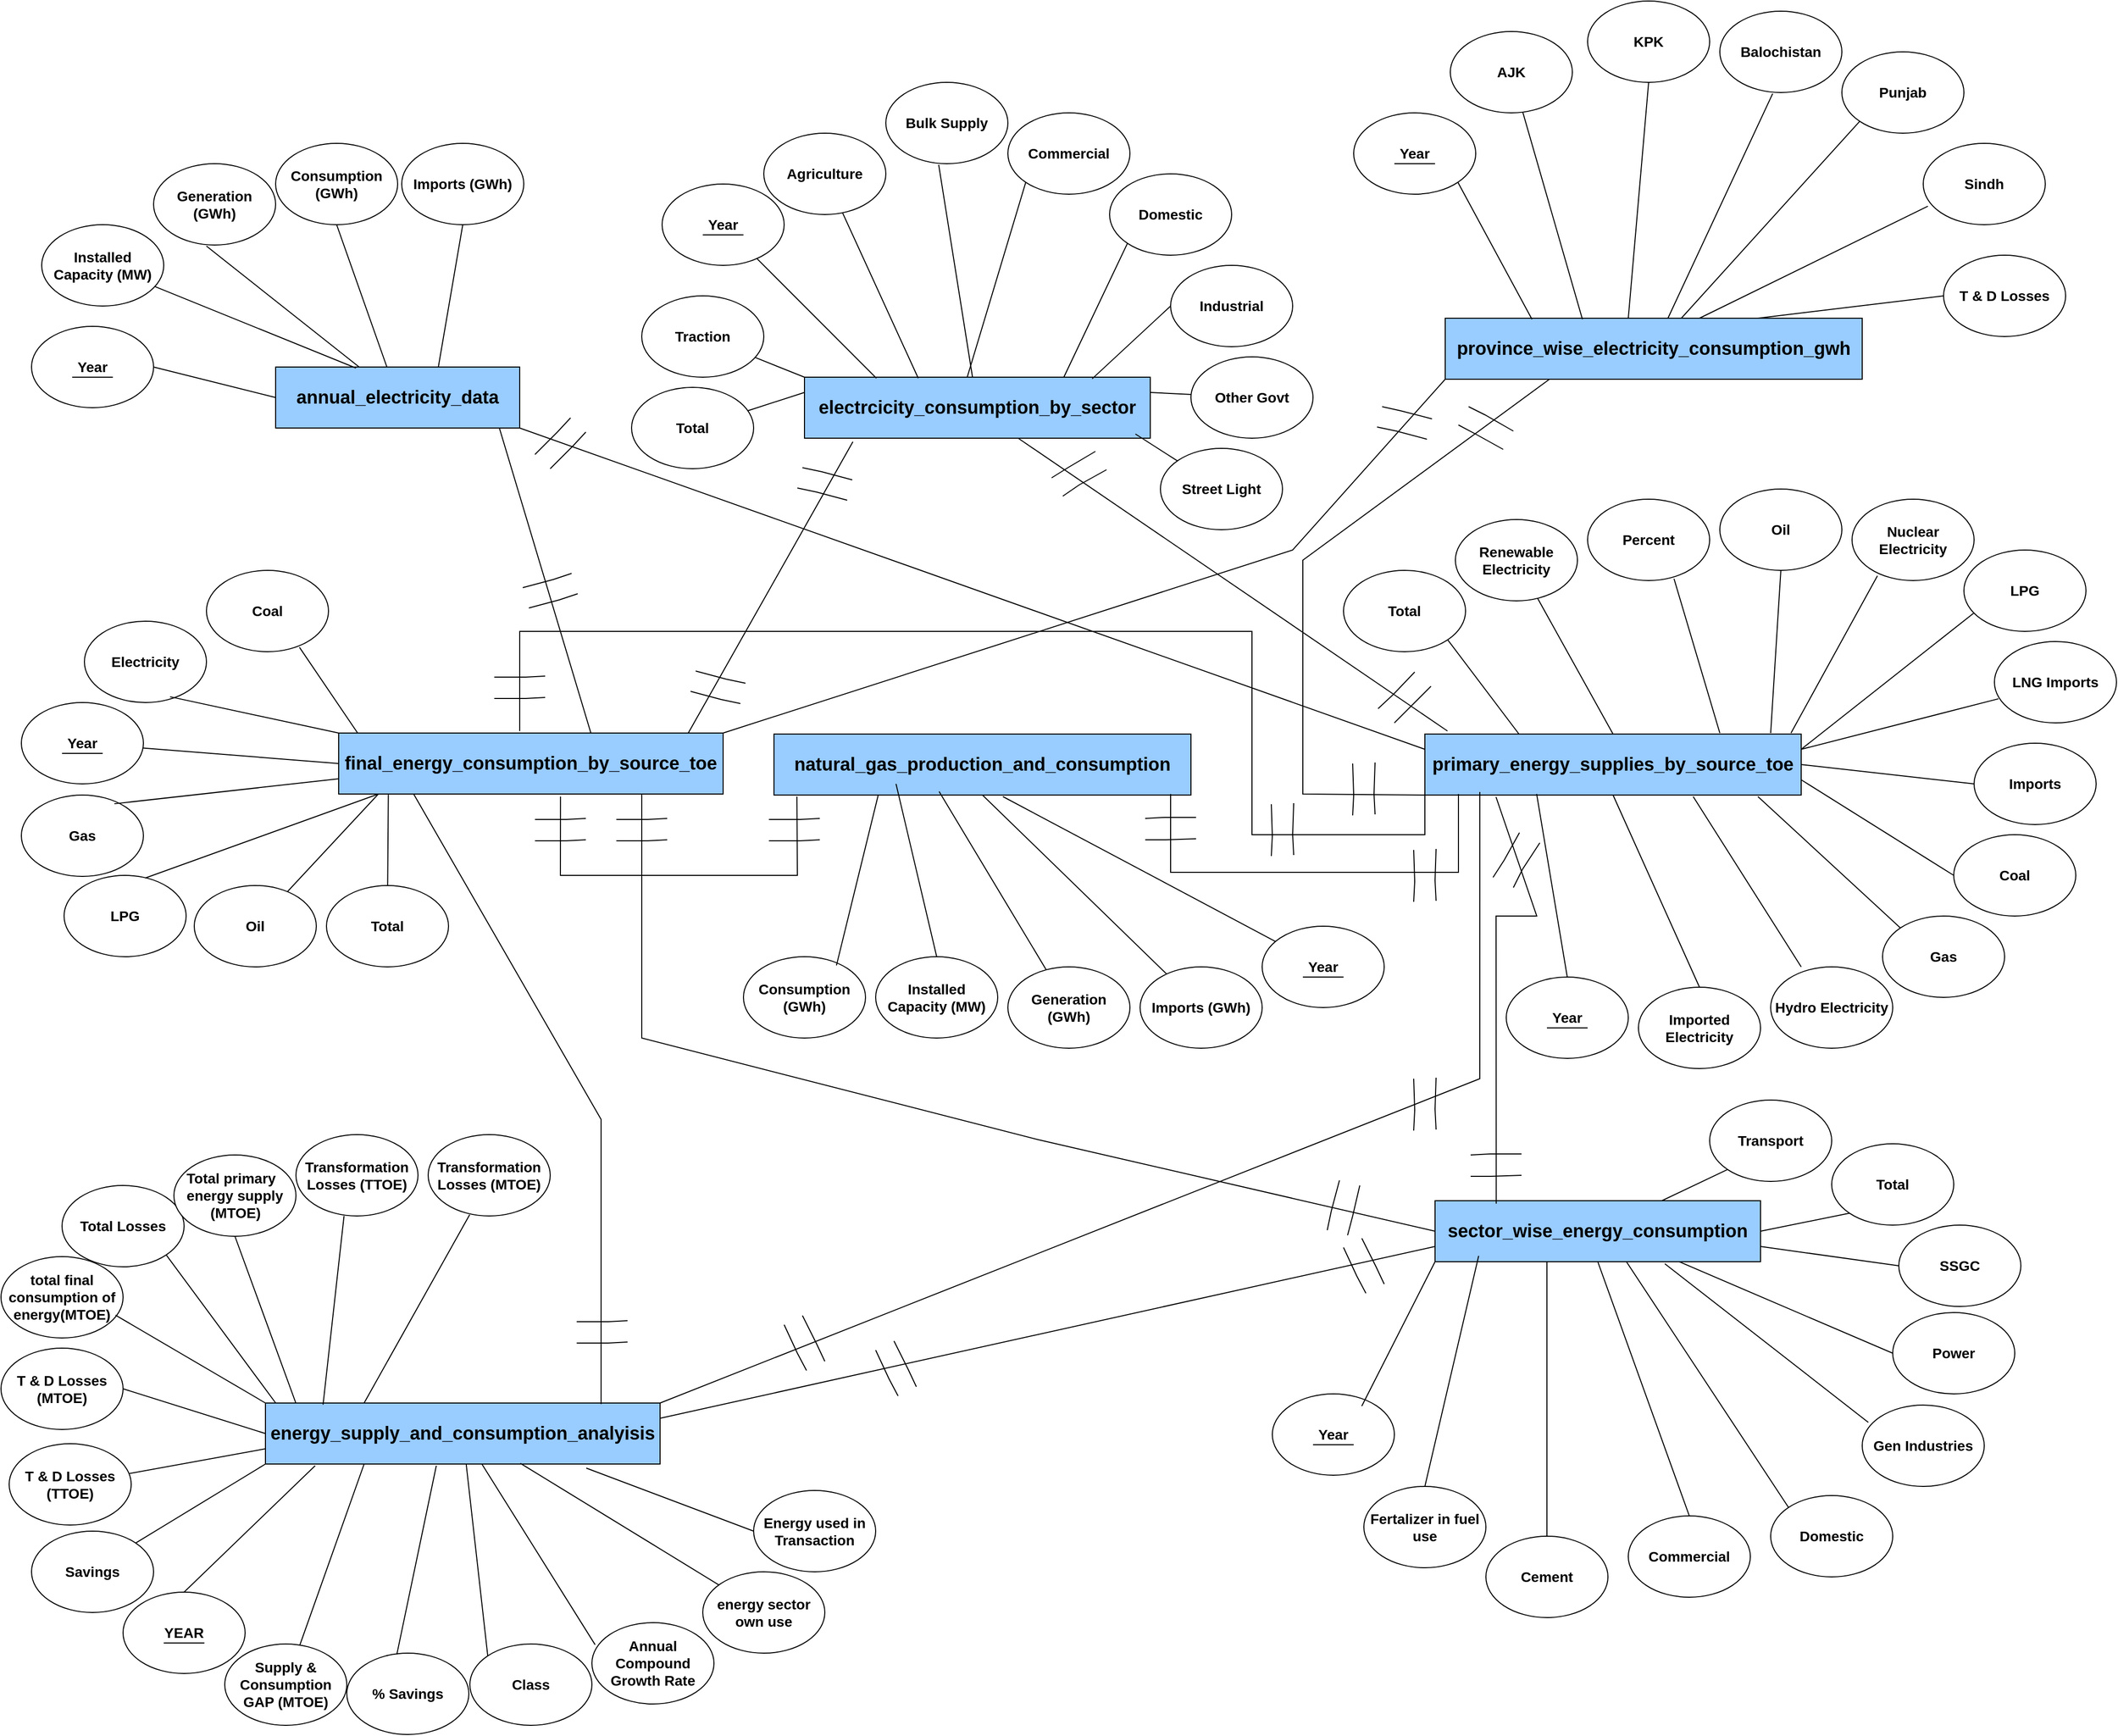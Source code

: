 <mxfile version="26.0.16">
  <diagram id="R2lEEEUBdFMjLlhIrx00" name="Page-1">
    <mxGraphModel dx="4583" dy="2873" grid="1" gridSize="10" guides="1" tooltips="1" connect="1" arrows="1" fold="1" page="1" pageScale="1" pageWidth="850" pageHeight="1100" math="0" shadow="0" extFonts="Permanent Marker^https://fonts.googleapis.com/css?family=Permanent+Marker">
      <root>
        <mxCell id="0" />
        <mxCell id="1" parent="0" />
        <mxCell id="sa6X-iLfXqumR39r3rEp-1" value="&lt;font style=&quot;font-size: 18px;&quot;&gt;&lt;b&gt;annual_electricity_data&lt;/b&gt;&lt;/font&gt;" style="rounded=0;whiteSpace=wrap;html=1;fillColor=#99CCFF;" parent="1" vertex="1">
          <mxGeometry x="120" y="220" width="240" height="60" as="geometry" />
        </mxCell>
        <mxCell id="sa6X-iLfXqumR39r3rEp-2" value="&lt;font style=&quot;font-size: 14px;&quot;&gt;&lt;b&gt;Installed Capacity (MW)&lt;/b&gt;&lt;/font&gt;" style="ellipse;whiteSpace=wrap;html=1;" parent="1" vertex="1">
          <mxGeometry x="-110" y="80" width="120" height="80" as="geometry" />
        </mxCell>
        <mxCell id="sa6X-iLfXqumR39r3rEp-3" value="&lt;span style=&quot;font-size: 14px;&quot;&gt;&lt;b&gt;Generation (GWh)&lt;/b&gt;&lt;/span&gt;" style="ellipse;whiteSpace=wrap;html=1;" parent="1" vertex="1">
          <mxGeometry y="20" width="120" height="80" as="geometry" />
        </mxCell>
        <mxCell id="sa6X-iLfXqumR39r3rEp-4" value="&lt;span style=&quot;font-size: 14px;&quot;&gt;&lt;b&gt;Imports (GWh)&lt;/b&gt;&lt;/span&gt;" style="ellipse;whiteSpace=wrap;html=1;" parent="1" vertex="1">
          <mxGeometry x="244" width="120" height="80" as="geometry" />
        </mxCell>
        <mxCell id="sa6X-iLfXqumR39r3rEp-5" value="&lt;span style=&quot;font-size: 14px;&quot;&gt;&lt;b&gt;Consumption (GWh)&lt;/b&gt;&lt;/span&gt;" style="ellipse;whiteSpace=wrap;html=1;" parent="1" vertex="1">
          <mxGeometry x="120" width="120" height="80" as="geometry" />
        </mxCell>
        <mxCell id="sa6X-iLfXqumR39r3rEp-8" value="" style="endArrow=none;html=1;rounded=0;entryX=1;entryY=0.5;entryDx=0;entryDy=0;exitX=0;exitY=0.5;exitDx=0;exitDy=0;" parent="1" source="sa6X-iLfXqumR39r3rEp-1" target="sa6X-iLfXqumR39r3rEp-6" edge="1">
          <mxGeometry width="50" height="50" relative="1" as="geometry">
            <mxPoint x="370" y="280" as="sourcePoint" />
            <mxPoint x="420" y="230" as="targetPoint" />
          </mxGeometry>
        </mxCell>
        <mxCell id="sa6X-iLfXqumR39r3rEp-11" value="" style="endArrow=none;html=1;rounded=0;exitX=0.329;exitY=0.017;exitDx=0;exitDy=0;exitPerimeter=0;" parent="1" source="sa6X-iLfXqumR39r3rEp-1" target="sa6X-iLfXqumR39r3rEp-2" edge="1">
          <mxGeometry width="50" height="50" relative="1" as="geometry">
            <mxPoint x="370" y="280" as="sourcePoint" />
            <mxPoint x="420" y="230" as="targetPoint" />
          </mxGeometry>
        </mxCell>
        <mxCell id="sa6X-iLfXqumR39r3rEp-12" value="" style="endArrow=none;html=1;rounded=0;entryX=0.5;entryY=1;entryDx=0;entryDy=0;" parent="1" source="sa6X-iLfXqumR39r3rEp-1" target="sa6X-iLfXqumR39r3rEp-5" edge="1">
          <mxGeometry width="50" height="50" relative="1" as="geometry">
            <mxPoint x="370" y="280" as="sourcePoint" />
            <mxPoint x="420" y="230" as="targetPoint" />
          </mxGeometry>
        </mxCell>
        <mxCell id="sa6X-iLfXqumR39r3rEp-14" value="" style="endArrow=none;html=1;rounded=0;entryX=0.5;entryY=1;entryDx=0;entryDy=0;" parent="1" target="sa6X-iLfXqumR39r3rEp-4" edge="1">
          <mxGeometry width="50" height="50" relative="1" as="geometry">
            <mxPoint x="280" y="220" as="sourcePoint" />
            <mxPoint x="420" y="230" as="targetPoint" />
          </mxGeometry>
        </mxCell>
        <mxCell id="sa6X-iLfXqumR39r3rEp-15" value="" style="endArrow=none;html=1;rounded=0;entryX=0.433;entryY=1.013;entryDx=0;entryDy=0;entryPerimeter=0;" parent="1" source="sa6X-iLfXqumR39r3rEp-1" target="sa6X-iLfXqumR39r3rEp-3" edge="1">
          <mxGeometry width="50" height="50" relative="1" as="geometry">
            <mxPoint x="370" y="280" as="sourcePoint" />
            <mxPoint x="420" y="230" as="targetPoint" />
          </mxGeometry>
        </mxCell>
        <mxCell id="sa6X-iLfXqumR39r3rEp-17" value="&lt;font style=&quot;font-size: 18px;&quot;&gt;&lt;b&gt;electrcicity_consumption_by_sector&lt;/b&gt;&lt;/font&gt;" style="rounded=0;whiteSpace=wrap;html=1;fillColor=#99CCFF;" parent="1" vertex="1">
          <mxGeometry x="640" y="230" width="340" height="60" as="geometry" />
        </mxCell>
        <mxCell id="sa6X-iLfXqumR39r3rEp-18" value="&lt;b&gt;&lt;font style=&quot;font-size: 14px;&quot;&gt;Agriculture&lt;/font&gt;&lt;/b&gt;" style="ellipse;whiteSpace=wrap;html=1;" parent="1" vertex="1">
          <mxGeometry x="600" y="-10" width="120" height="80" as="geometry" />
        </mxCell>
        <mxCell id="sa6X-iLfXqumR39r3rEp-19" value="&lt;b&gt;&lt;font style=&quot;font-size: 14px;&quot;&gt;Bulk Supply&lt;/font&gt;&lt;/b&gt;" style="ellipse;whiteSpace=wrap;html=1;" parent="1" vertex="1">
          <mxGeometry x="720" y="-60" width="120" height="80" as="geometry" />
        </mxCell>
        <mxCell id="sa6X-iLfXqumR39r3rEp-20" value="&lt;b&gt;&lt;font style=&quot;font-size: 14px;&quot;&gt;Commercial&lt;/font&gt;&lt;/b&gt;" style="ellipse;whiteSpace=wrap;html=1;" parent="1" vertex="1">
          <mxGeometry x="840" y="-30" width="120" height="80" as="geometry" />
        </mxCell>
        <mxCell id="sa6X-iLfXqumR39r3rEp-21" value="&lt;b&gt;&lt;font style=&quot;font-size: 14px;&quot;&gt;Domestic&lt;/font&gt;&lt;/b&gt;" style="ellipse;whiteSpace=wrap;html=1;" parent="1" vertex="1">
          <mxGeometry x="940" y="30" width="120" height="80" as="geometry" />
        </mxCell>
        <mxCell id="sa6X-iLfXqumR39r3rEp-24" value="" style="endArrow=none;html=1;rounded=0;exitX=0.208;exitY=0.017;exitDx=0;exitDy=0;exitPerimeter=0;" parent="1" source="sa6X-iLfXqumR39r3rEp-17" target="sa6X-iLfXqumR39r3rEp-47" edge="1">
          <mxGeometry width="50" height="50" relative="1" as="geometry">
            <mxPoint x="890" y="290" as="sourcePoint" />
            <mxPoint x="622.426" y="138.284" as="targetPoint" />
          </mxGeometry>
        </mxCell>
        <mxCell id="sa6X-iLfXqumR39r3rEp-25" value="" style="endArrow=none;html=1;rounded=0;exitX=0.329;exitY=0.017;exitDx=0;exitDy=0;exitPerimeter=0;" parent="1" source="sa6X-iLfXqumR39r3rEp-17" target="sa6X-iLfXqumR39r3rEp-18" edge="1">
          <mxGeometry width="50" height="50" relative="1" as="geometry">
            <mxPoint x="890" y="290" as="sourcePoint" />
            <mxPoint x="940" y="240" as="targetPoint" />
          </mxGeometry>
        </mxCell>
        <mxCell id="sa6X-iLfXqumR39r3rEp-26" value="" style="endArrow=none;html=1;rounded=0;entryX=0;entryY=1;entryDx=0;entryDy=0;exitX=0.75;exitY=0;exitDx=0;exitDy=0;" parent="1" source="sa6X-iLfXqumR39r3rEp-17" target="sa6X-iLfXqumR39r3rEp-21" edge="1">
          <mxGeometry width="50" height="50" relative="1" as="geometry">
            <mxPoint x="890" y="290" as="sourcePoint" />
            <mxPoint x="940" y="240" as="targetPoint" />
          </mxGeometry>
        </mxCell>
        <mxCell id="sa6X-iLfXqumR39r3rEp-27" value="" style="endArrow=none;html=1;rounded=0;entryX=0;entryY=1;entryDx=0;entryDy=0;" parent="1" target="sa6X-iLfXqumR39r3rEp-20" edge="1">
          <mxGeometry width="50" height="50" relative="1" as="geometry">
            <mxPoint x="800" y="230" as="sourcePoint" />
            <mxPoint x="940" y="240" as="targetPoint" />
          </mxGeometry>
        </mxCell>
        <mxCell id="sa6X-iLfXqumR39r3rEp-28" value="" style="endArrow=none;html=1;rounded=0;entryX=0.433;entryY=1.013;entryDx=0;entryDy=0;entryPerimeter=0;" parent="1" source="sa6X-iLfXqumR39r3rEp-17" target="sa6X-iLfXqumR39r3rEp-19" edge="1">
          <mxGeometry width="50" height="50" relative="1" as="geometry">
            <mxPoint x="890" y="290" as="sourcePoint" />
            <mxPoint x="940" y="240" as="targetPoint" />
          </mxGeometry>
        </mxCell>
        <mxCell id="sa6X-iLfXqumR39r3rEp-45" value="" style="group" parent="1" vertex="1" connectable="0">
          <mxGeometry x="-120" y="180" width="120" height="80" as="geometry" />
        </mxCell>
        <mxCell id="sa6X-iLfXqumR39r3rEp-6" value="&lt;font style=&quot;font-size: 14px;&quot;&gt;&lt;b&gt;Year&lt;/b&gt;&lt;/font&gt;" style="ellipse;whiteSpace=wrap;html=1;" parent="sa6X-iLfXqumR39r3rEp-45" vertex="1">
          <mxGeometry width="120" height="80" as="geometry" />
        </mxCell>
        <mxCell id="sa6X-iLfXqumR39r3rEp-7" value="" style="endArrow=none;html=1;rounded=0;" parent="sa6X-iLfXqumR39r3rEp-45" edge="1">
          <mxGeometry width="50" height="50" relative="1" as="geometry">
            <mxPoint x="40" y="50" as="sourcePoint" />
            <mxPoint x="80" y="50" as="targetPoint" />
          </mxGeometry>
        </mxCell>
        <mxCell id="sa6X-iLfXqumR39r3rEp-46" value="" style="group" parent="1" vertex="1" connectable="0">
          <mxGeometry x="500" y="40" width="120" height="80" as="geometry" />
        </mxCell>
        <mxCell id="sa6X-iLfXqumR39r3rEp-47" value="&lt;font style=&quot;font-size: 14px;&quot;&gt;&lt;b&gt;Year&lt;/b&gt;&lt;/font&gt;" style="ellipse;whiteSpace=wrap;html=1;" parent="sa6X-iLfXqumR39r3rEp-46" vertex="1">
          <mxGeometry width="120" height="80" as="geometry" />
        </mxCell>
        <mxCell id="sa6X-iLfXqumR39r3rEp-48" value="" style="endArrow=none;html=1;rounded=0;" parent="sa6X-iLfXqumR39r3rEp-46" edge="1">
          <mxGeometry width="50" height="50" relative="1" as="geometry">
            <mxPoint x="40" y="50" as="sourcePoint" />
            <mxPoint x="80" y="50" as="targetPoint" />
          </mxGeometry>
        </mxCell>
        <mxCell id="sa6X-iLfXqumR39r3rEp-49" value="&lt;span style=&quot;font-weight: 700; text-wrap: nowrap;&quot;&gt;&lt;font style=&quot;font-size: 18px;&quot;&gt;province_wise_electricity_consumption_gwh&lt;/font&gt;&lt;/span&gt;" style="rounded=0;whiteSpace=wrap;html=1;fillColor=#99CCFF;" parent="1" vertex="1">
          <mxGeometry x="1270" y="172" width="410" height="60" as="geometry" />
        </mxCell>
        <mxCell id="sa6X-iLfXqumR39r3rEp-50" value="&lt;font style=&quot;font-size: 14px;&quot;&gt;&lt;b&gt;AJK&lt;/b&gt;&lt;/font&gt;" style="ellipse;whiteSpace=wrap;html=1;" parent="1" vertex="1">
          <mxGeometry x="1275" y="-110" width="120" height="80" as="geometry" />
        </mxCell>
        <mxCell id="sa6X-iLfXqumR39r3rEp-51" value="&lt;font style=&quot;font-size: 14px;&quot;&gt;&lt;b&gt;Balochistan&lt;/b&gt;&lt;/font&gt;" style="ellipse;whiteSpace=wrap;html=1;" parent="1" vertex="1">
          <mxGeometry x="1540" y="-130" width="120" height="80" as="geometry" />
        </mxCell>
        <mxCell id="sa6X-iLfXqumR39r3rEp-52" value="&lt;font style=&quot;font-size: 14px;&quot;&gt;&lt;b&gt;KPK&lt;/b&gt;&lt;/font&gt;" style="ellipse;whiteSpace=wrap;html=1;" parent="1" vertex="1">
          <mxGeometry x="1410" y="-140" width="120" height="80" as="geometry" />
        </mxCell>
        <mxCell id="sa6X-iLfXqumR39r3rEp-53" value="&lt;font style=&quot;font-size: 14px;&quot;&gt;&lt;b&gt;Punjab&lt;/b&gt;&lt;/font&gt;" style="ellipse;whiteSpace=wrap;html=1;" parent="1" vertex="1">
          <mxGeometry x="1660" y="-90" width="120" height="80" as="geometry" />
        </mxCell>
        <mxCell id="sa6X-iLfXqumR39r3rEp-54" value="" style="endArrow=none;html=1;rounded=0;entryX=1;entryY=1;entryDx=0;entryDy=0;exitX=0.208;exitY=0.017;exitDx=0;exitDy=0;exitPerimeter=0;" parent="1" source="sa6X-iLfXqumR39r3rEp-49" target="sa6X-iLfXqumR39r3rEp-60" edge="1">
          <mxGeometry width="50" height="50" relative="1" as="geometry">
            <mxPoint x="1540" y="232" as="sourcePoint" />
            <mxPoint x="1590" y="182" as="targetPoint" />
          </mxGeometry>
        </mxCell>
        <mxCell id="sa6X-iLfXqumR39r3rEp-55" value="" style="endArrow=none;html=1;rounded=0;exitX=0.329;exitY=0.017;exitDx=0;exitDy=0;exitPerimeter=0;" parent="1" source="sa6X-iLfXqumR39r3rEp-49" target="sa6X-iLfXqumR39r3rEp-50" edge="1">
          <mxGeometry width="50" height="50" relative="1" as="geometry">
            <mxPoint x="1540" y="232" as="sourcePoint" />
            <mxPoint x="1590" y="182" as="targetPoint" />
          </mxGeometry>
        </mxCell>
        <mxCell id="sa6X-iLfXqumR39r3rEp-56" value="" style="endArrow=none;html=1;rounded=0;entryX=0;entryY=1;entryDx=0;entryDy=0;" parent="1" source="sa6X-iLfXqumR39r3rEp-49" target="sa6X-iLfXqumR39r3rEp-53" edge="1">
          <mxGeometry width="50" height="50" relative="1" as="geometry">
            <mxPoint x="1540" y="232" as="sourcePoint" />
            <mxPoint x="1590" y="182" as="targetPoint" />
          </mxGeometry>
        </mxCell>
        <mxCell id="sa6X-iLfXqumR39r3rEp-57" value="" style="endArrow=none;html=1;rounded=0;entryX=0.5;entryY=1;entryDx=0;entryDy=0;" parent="1" target="sa6X-iLfXqumR39r3rEp-52" edge="1">
          <mxGeometry width="50" height="50" relative="1" as="geometry">
            <mxPoint x="1450" y="172" as="sourcePoint" />
            <mxPoint x="1590" y="182" as="targetPoint" />
          </mxGeometry>
        </mxCell>
        <mxCell id="sa6X-iLfXqumR39r3rEp-58" value="" style="endArrow=none;html=1;rounded=0;entryX=0.433;entryY=1.013;entryDx=0;entryDy=0;entryPerimeter=0;" parent="1" source="sa6X-iLfXqumR39r3rEp-49" target="sa6X-iLfXqumR39r3rEp-51" edge="1">
          <mxGeometry width="50" height="50" relative="1" as="geometry">
            <mxPoint x="1540" y="232" as="sourcePoint" />
            <mxPoint x="1590" y="182" as="targetPoint" />
          </mxGeometry>
        </mxCell>
        <mxCell id="sa6X-iLfXqumR39r3rEp-59" value="" style="group" parent="1" vertex="1" connectable="0">
          <mxGeometry x="1180" y="-30" width="120" height="80" as="geometry" />
        </mxCell>
        <mxCell id="sa6X-iLfXqumR39r3rEp-60" value="&lt;b&gt;&lt;font style=&quot;font-size: 14px;&quot;&gt;Year&lt;/font&gt;&lt;/b&gt;" style="ellipse;whiteSpace=wrap;html=1;" parent="sa6X-iLfXqumR39r3rEp-59" vertex="1">
          <mxGeometry width="120" height="80" as="geometry" />
        </mxCell>
        <mxCell id="sa6X-iLfXqumR39r3rEp-61" value="" style="endArrow=none;html=1;rounded=0;" parent="sa6X-iLfXqumR39r3rEp-59" edge="1">
          <mxGeometry width="50" height="50" relative="1" as="geometry">
            <mxPoint x="40" y="50" as="sourcePoint" />
            <mxPoint x="80" y="50" as="targetPoint" />
          </mxGeometry>
        </mxCell>
        <mxCell id="sa6X-iLfXqumR39r3rEp-76" value="&lt;span style=&quot;font-weight: 700; text-wrap: nowrap;&quot;&gt;&lt;font style=&quot;font-size: 18px;&quot;&gt;final_energy_consumption_by_source_toe&lt;/font&gt;&lt;/span&gt;" style="rounded=0;whiteSpace=wrap;html=1;fillColor=#99CCFF;" parent="1" vertex="1">
          <mxGeometry x="182" y="580" width="378" height="60" as="geometry" />
        </mxCell>
        <mxCell id="sa6X-iLfXqumR39r3rEp-77" value="&lt;b&gt;&lt;font style=&quot;font-size: 14px;&quot;&gt;LPG&lt;/font&gt;&lt;/b&gt;" style="ellipse;whiteSpace=wrap;html=1;" parent="1" vertex="1">
          <mxGeometry x="-88" y="720" width="120" height="80" as="geometry" />
        </mxCell>
        <mxCell id="sa6X-iLfXqumR39r3rEp-78" value="&lt;span style=&quot;font-size: 14px;&quot;&gt;&lt;b&gt;Coal&lt;/b&gt;&lt;/span&gt;" style="ellipse;whiteSpace=wrap;html=1;" parent="1" vertex="1">
          <mxGeometry x="52" y="420" width="120" height="80" as="geometry" />
        </mxCell>
        <mxCell id="sa6X-iLfXqumR39r3rEp-79" value="&lt;span style=&quot;font-size: 14px;&quot;&gt;&lt;b&gt;Electricity&lt;/b&gt;&lt;/span&gt;" style="ellipse;whiteSpace=wrap;html=1;" parent="1" vertex="1">
          <mxGeometry x="-68" y="470" width="120" height="80" as="geometry" />
        </mxCell>
        <mxCell id="sa6X-iLfXqumR39r3rEp-80" value="&lt;span style=&quot;font-size: 14px;&quot;&gt;&lt;b&gt;Gas&lt;/b&gt;&lt;/span&gt;" style="ellipse;whiteSpace=wrap;html=1;" parent="1" vertex="1">
          <mxGeometry x="-130" y="641" width="120" height="80" as="geometry" />
        </mxCell>
        <mxCell id="sa6X-iLfXqumR39r3rEp-86" value="" style="group" parent="1" vertex="1" connectable="0">
          <mxGeometry x="-130" y="550" width="120" height="80" as="geometry" />
        </mxCell>
        <mxCell id="sa6X-iLfXqumR39r3rEp-87" value="&lt;font style=&quot;font-size: 14px;&quot;&gt;&lt;b&gt;Year&lt;/b&gt;&lt;/font&gt;" style="ellipse;whiteSpace=wrap;html=1;" parent="sa6X-iLfXqumR39r3rEp-86" vertex="1">
          <mxGeometry width="120" height="80" as="geometry" />
        </mxCell>
        <mxCell id="sa6X-iLfXqumR39r3rEp-88" value="" style="endArrow=none;html=1;rounded=0;" parent="sa6X-iLfXqumR39r3rEp-86" edge="1">
          <mxGeometry width="50" height="50" relative="1" as="geometry">
            <mxPoint x="40" y="50" as="sourcePoint" />
            <mxPoint x="80" y="50" as="targetPoint" />
          </mxGeometry>
        </mxCell>
        <mxCell id="sa6X-iLfXqumR39r3rEp-89" value="" style="endArrow=none;html=1;rounded=0;exitX=0.762;exitY=0.946;exitDx=0;exitDy=0;exitPerimeter=0;" parent="1" source="sa6X-iLfXqumR39r3rEp-78" edge="1">
          <mxGeometry width="50" height="50" relative="1" as="geometry">
            <mxPoint x="612" y="610" as="sourcePoint" />
            <mxPoint x="200.647" y="580" as="targetPoint" />
          </mxGeometry>
        </mxCell>
        <mxCell id="sa6X-iLfXqumR39r3rEp-90" value="" style="endArrow=none;html=1;rounded=0;entryX=0.702;entryY=0.929;entryDx=0;entryDy=0;entryPerimeter=0;exitX=0;exitY=0;exitDx=0;exitDy=0;" parent="1" source="sa6X-iLfXqumR39r3rEp-76" target="sa6X-iLfXqumR39r3rEp-79" edge="1">
          <mxGeometry width="50" height="50" relative="1" as="geometry">
            <mxPoint x="127.474" y="580" as="sourcePoint" />
            <mxPoint x="662" y="560" as="targetPoint" />
          </mxGeometry>
        </mxCell>
        <mxCell id="sa6X-iLfXqumR39r3rEp-91" value="" style="endArrow=none;html=1;rounded=0;entryX=0;entryY=0.5;entryDx=0;entryDy=0;" parent="1" source="sa6X-iLfXqumR39r3rEp-87" target="sa6X-iLfXqumR39r3rEp-76" edge="1">
          <mxGeometry width="50" height="50" relative="1" as="geometry">
            <mxPoint x="612" y="610" as="sourcePoint" />
            <mxPoint x="32" y="597.01" as="targetPoint" />
          </mxGeometry>
        </mxCell>
        <mxCell id="sa6X-iLfXqumR39r3rEp-92" value="" style="endArrow=none;html=1;rounded=0;exitX=0.762;exitY=0.107;exitDx=0;exitDy=0;exitPerimeter=0;entryX=0;entryY=0.75;entryDx=0;entryDy=0;" parent="1" source="sa6X-iLfXqumR39r3rEp-80" target="sa6X-iLfXqumR39r3rEp-76" edge="1">
          <mxGeometry width="50" height="50" relative="1" as="geometry">
            <mxPoint x="612" y="610" as="sourcePoint" />
            <mxPoint x="126.5" y="640" as="targetPoint" />
          </mxGeometry>
        </mxCell>
        <mxCell id="sa6X-iLfXqumR39r3rEp-93" value="" style="endArrow=none;html=1;rounded=0;exitX=0.665;exitY=0.033;exitDx=0;exitDy=0;entryX=0.5;entryY=1;entryDx=0;entryDy=0;exitPerimeter=0;" parent="1" source="sa6X-iLfXqumR39r3rEp-77" edge="1">
          <mxGeometry width="50" height="50" relative="1" as="geometry">
            <mxPoint x="612" y="610" as="sourcePoint" />
            <mxPoint x="221" y="640" as="targetPoint" />
          </mxGeometry>
        </mxCell>
        <mxCell id="sa6X-iLfXqumR39r3rEp-94" value="&lt;span style=&quot;font-weight: 700; text-wrap: nowrap;&quot;&gt;&lt;font style=&quot;font-size: 18px;&quot;&gt;natural_gas_production_and_consumption&lt;/font&gt;&lt;/span&gt;" style="rounded=0;whiteSpace=wrap;html=1;fillColor=#99CCFF;" parent="1" vertex="1">
          <mxGeometry x="610" y="581" width="410" height="60" as="geometry" />
        </mxCell>
        <mxCell id="sa6X-iLfXqumR39r3rEp-95" value="&lt;b&gt;&lt;font style=&quot;font-size: 14px;&quot;&gt;Installed Capacity (MW)&lt;/font&gt;&lt;/b&gt;" style="ellipse;whiteSpace=wrap;html=1;" parent="1" vertex="1">
          <mxGeometry x="710" y="800" width="120" height="80" as="geometry" />
        </mxCell>
        <mxCell id="sa6X-iLfXqumR39r3rEp-96" value="&lt;span style=&quot;font-size: 14px;&quot;&gt;&lt;b&gt;Generation (GWh)&lt;/b&gt;&lt;/span&gt;" style="ellipse;whiteSpace=wrap;html=1;" parent="1" vertex="1">
          <mxGeometry x="840" y="810" width="120" height="80" as="geometry" />
        </mxCell>
        <mxCell id="sa6X-iLfXqumR39r3rEp-97" value="&lt;span style=&quot;font-size: 14px;&quot;&gt;&lt;b&gt;Imports (GWh)&lt;/b&gt;&lt;/span&gt;" style="ellipse;whiteSpace=wrap;html=1;" parent="1" vertex="1">
          <mxGeometry x="970" y="810" width="120" height="80" as="geometry" />
        </mxCell>
        <mxCell id="sa6X-iLfXqumR39r3rEp-98" value="&lt;span style=&quot;font-size: 14px;&quot;&gt;&lt;b&gt;Consumption (GWh)&lt;/b&gt;&lt;/span&gt;" style="ellipse;whiteSpace=wrap;html=1;" parent="1" vertex="1">
          <mxGeometry x="580" y="800" width="120" height="80" as="geometry" />
        </mxCell>
        <mxCell id="sa6X-iLfXqumR39r3rEp-105" value="" style="endArrow=none;html=1;rounded=0;exitX=0.762;exitY=0.107;exitDx=0;exitDy=0;exitPerimeter=0;entryX=0.25;entryY=1;entryDx=0;entryDy=0;" parent="1" source="sa6X-iLfXqumR39r3rEp-98" target="sa6X-iLfXqumR39r3rEp-94" edge="1">
          <mxGeometry width="50" height="50" relative="1" as="geometry">
            <mxPoint x="1220" y="670" as="sourcePoint" />
            <mxPoint x="1270" y="620" as="targetPoint" />
          </mxGeometry>
        </mxCell>
        <mxCell id="sa6X-iLfXqumR39r3rEp-106" value="" style="endArrow=none;html=1;rounded=0;exitX=0.5;exitY=0;exitDx=0;exitDy=0;" parent="1" source="sa6X-iLfXqumR39r3rEp-95" edge="1">
          <mxGeometry width="50" height="50" relative="1" as="geometry">
            <mxPoint x="1220" y="670" as="sourcePoint" />
            <mxPoint x="730" y="630" as="targetPoint" />
          </mxGeometry>
        </mxCell>
        <mxCell id="sa6X-iLfXqumR39r3rEp-107" value="" style="endArrow=none;html=1;rounded=0;entryX=0.396;entryY=0.942;entryDx=0;entryDy=0;entryPerimeter=0;" parent="1" source="sa6X-iLfXqumR39r3rEp-96" target="sa6X-iLfXqumR39r3rEp-94" edge="1">
          <mxGeometry width="50" height="50" relative="1" as="geometry">
            <mxPoint x="700" y="670" as="sourcePoint" />
            <mxPoint x="750" y="620" as="targetPoint" />
          </mxGeometry>
        </mxCell>
        <mxCell id="sa6X-iLfXqumR39r3rEp-108" value="" style="endArrow=none;html=1;rounded=0;exitX=0.5;exitY=1;exitDx=0;exitDy=0;" parent="1" source="sa6X-iLfXqumR39r3rEp-94" target="sa6X-iLfXqumR39r3rEp-97" edge="1">
          <mxGeometry width="50" height="50" relative="1" as="geometry">
            <mxPoint x="700" y="670" as="sourcePoint" />
            <mxPoint x="750" y="620" as="targetPoint" />
          </mxGeometry>
        </mxCell>
        <mxCell id="sa6X-iLfXqumR39r3rEp-109" value="&lt;span style=&quot;font-weight: 700; text-wrap: nowrap;&quot;&gt;&lt;font style=&quot;font-size: 18px;&quot;&gt;sector_wise_energy_consumption&lt;/font&gt;&lt;/span&gt;" style="rounded=0;whiteSpace=wrap;html=1;fillColor=#99CCFF;" parent="1" vertex="1">
          <mxGeometry x="1260" y="1040" width="320" height="60" as="geometry" />
        </mxCell>
        <mxCell id="sa6X-iLfXqumR39r3rEp-110" value="&lt;font style=&quot;font-size: 14px;&quot;&gt;&lt;b&gt;Cement&lt;/b&gt;&lt;/font&gt;" style="ellipse;whiteSpace=wrap;html=1;" parent="1" vertex="1">
          <mxGeometry x="1310" y="1370" width="120" height="80" as="geometry" />
        </mxCell>
        <mxCell id="sa6X-iLfXqumR39r3rEp-111" value="&lt;font style=&quot;font-size: 14px;&quot;&gt;&lt;b&gt;Commercial&lt;/b&gt;&lt;/font&gt;" style="ellipse;whiteSpace=wrap;html=1;" parent="1" vertex="1">
          <mxGeometry x="1450" y="1350" width="120" height="80" as="geometry" />
        </mxCell>
        <mxCell id="sa6X-iLfXqumR39r3rEp-112" value="&lt;font style=&quot;font-size: 14px;&quot;&gt;&lt;b&gt;Domestic&lt;/b&gt;&lt;/font&gt;" style="ellipse;whiteSpace=wrap;html=1;" parent="1" vertex="1">
          <mxGeometry x="1590" y="1330" width="120" height="80" as="geometry" />
        </mxCell>
        <mxCell id="sa6X-iLfXqumR39r3rEp-113" value="&lt;span style=&quot;text-align: left;&quot;&gt;&lt;font style=&quot;font-size: 14px;&quot;&gt;&lt;b&gt;Fertalizer in fuel use&lt;/b&gt;&lt;/font&gt;&lt;/span&gt;" style="ellipse;whiteSpace=wrap;html=1;" parent="1" vertex="1">
          <mxGeometry x="1190" y="1321" width="120" height="80" as="geometry" />
        </mxCell>
        <mxCell id="sa6X-iLfXqumR39r3rEp-130" value="" style="group" parent="1" vertex="1" connectable="0">
          <mxGeometry x="1100" y="1230" width="120" height="80" as="geometry" />
        </mxCell>
        <mxCell id="sa6X-iLfXqumR39r3rEp-131" value="&lt;font style=&quot;font-size: 14px;&quot;&gt;&lt;b&gt;Year&lt;/b&gt;&lt;/font&gt;" style="ellipse;whiteSpace=wrap;html=1;" parent="sa6X-iLfXqumR39r3rEp-130" vertex="1">
          <mxGeometry width="120" height="80" as="geometry" />
        </mxCell>
        <mxCell id="sa6X-iLfXqumR39r3rEp-132" value="" style="endArrow=none;html=1;rounded=0;" parent="sa6X-iLfXqumR39r3rEp-130" edge="1">
          <mxGeometry width="50" height="50" relative="1" as="geometry">
            <mxPoint x="40" y="50" as="sourcePoint" />
            <mxPoint x="80" y="50" as="targetPoint" />
          </mxGeometry>
        </mxCell>
        <mxCell id="sa6X-iLfXqumR39r3rEp-133" value="&lt;span style=&quot;font-weight: 700; text-wrap: nowrap;&quot;&gt;&lt;font style=&quot;font-size: 18px;&quot;&gt;primary_energy_supplies_by_source_toe&lt;/font&gt;&lt;/span&gt;" style="rounded=0;whiteSpace=wrap;html=1;fillColor=#99CCFF;" parent="1" vertex="1">
          <mxGeometry x="1250" y="581" width="370" height="60" as="geometry" />
        </mxCell>
        <mxCell id="sa6X-iLfXqumR39r3rEp-134" value="&lt;font style=&quot;font-size: 14px;&quot;&gt;&lt;b&gt;Coal&lt;/b&gt;&lt;/font&gt;" style="ellipse;whiteSpace=wrap;html=1;" parent="1" vertex="1">
          <mxGeometry x="1770" y="680" width="120" height="80" as="geometry" />
        </mxCell>
        <mxCell id="sa6X-iLfXqumR39r3rEp-135" value="&lt;font style=&quot;font-size: 14px;&quot;&gt;&lt;b&gt;Gas&lt;/b&gt;&lt;/font&gt;" style="ellipse;whiteSpace=wrap;html=1;" parent="1" vertex="1">
          <mxGeometry x="1700" y="760" width="120" height="80" as="geometry" />
        </mxCell>
        <mxCell id="sa6X-iLfXqumR39r3rEp-136" value="&lt;font style=&quot;font-size: 14px;&quot;&gt;&lt;b&gt;Hydro Electricity&lt;/b&gt;&lt;/font&gt;" style="ellipse;whiteSpace=wrap;html=1;" parent="1" vertex="1">
          <mxGeometry x="1590" y="810" width="120" height="80" as="geometry" />
        </mxCell>
        <mxCell id="sa6X-iLfXqumR39r3rEp-137" value="&lt;font style=&quot;font-size: 14px;&quot;&gt;&lt;b&gt;Imported Electricity&lt;/b&gt;&lt;/font&gt;" style="ellipse;whiteSpace=wrap;html=1;" parent="1" vertex="1">
          <mxGeometry x="1460" y="830" width="120" height="80" as="geometry" />
        </mxCell>
        <mxCell id="sa6X-iLfXqumR39r3rEp-153" value="" style="group" parent="1" vertex="1" connectable="0">
          <mxGeometry x="1330" y="820" width="120" height="80" as="geometry" />
        </mxCell>
        <mxCell id="sa6X-iLfXqumR39r3rEp-154" value="&lt;font style=&quot;font-size: 14px;&quot;&gt;&lt;b&gt;Year&lt;/b&gt;&lt;/font&gt;" style="ellipse;whiteSpace=wrap;html=1;" parent="sa6X-iLfXqumR39r3rEp-153" vertex="1">
          <mxGeometry width="120" height="80" as="geometry" />
        </mxCell>
        <mxCell id="sa6X-iLfXqumR39r3rEp-155" value="" style="endArrow=none;html=1;rounded=0;" parent="sa6X-iLfXqumR39r3rEp-153" edge="1">
          <mxGeometry width="50" height="50" relative="1" as="geometry">
            <mxPoint x="40" y="50" as="sourcePoint" />
            <mxPoint x="80" y="50" as="targetPoint" />
          </mxGeometry>
        </mxCell>
        <mxCell id="sa6X-iLfXqumR39r3rEp-162" value="&lt;span style=&quot;font-weight: 700; text-wrap: nowrap;&quot;&gt;&lt;font style=&quot;font-size: 18px;&quot;&gt;energy_supply_and_consumption_analyisis&lt;/font&gt;&lt;/span&gt;" style="rounded=0;whiteSpace=wrap;html=1;fillColor=#99CCFF;" parent="1" vertex="1">
          <mxGeometry x="110" y="1239" width="388" height="60" as="geometry" />
        </mxCell>
        <mxCell id="sa6X-iLfXqumR39r3rEp-163" value="&lt;span style=&quot;text-align: left;&quot;&gt;&lt;font style=&quot;font-size: 14px;&quot;&gt;&lt;b&gt;Supply &amp;amp; Consumption GAP (MTOE)&lt;/b&gt;&lt;/font&gt;&lt;/span&gt;" style="ellipse;whiteSpace=wrap;html=1;" parent="1" vertex="1">
          <mxGeometry x="70" y="1476" width="120" height="80" as="geometry" />
        </mxCell>
        <mxCell id="sa6X-iLfXqumR39r3rEp-164" value="&lt;span style=&quot;text-align: left;&quot;&gt;&lt;font style=&quot;font-size: 14px;&quot;&gt;&lt;b&gt;% Savings&lt;/b&gt;&lt;/font&gt;&lt;/span&gt;" style="ellipse;whiteSpace=wrap;html=1;" parent="1" vertex="1">
          <mxGeometry x="190" y="1485" width="120" height="80" as="geometry" />
        </mxCell>
        <mxCell id="sa6X-iLfXqumR39r3rEp-165" value="&lt;span style=&quot;text-align: left;&quot;&gt;&lt;font style=&quot;font-size: 14px;&quot;&gt;&lt;b&gt;Annual Compound Growth Rate&lt;/b&gt;&lt;/font&gt;&lt;/span&gt;" style="ellipse;whiteSpace=wrap;html=1;" parent="1" vertex="1">
          <mxGeometry x="431" y="1455" width="120" height="80" as="geometry" />
        </mxCell>
        <mxCell id="sa6X-iLfXqumR39r3rEp-166" value="&lt;span style=&quot;text-align: left;&quot;&gt;&lt;font style=&quot;font-size: 14px;&quot;&gt;&lt;b&gt;Class&lt;/b&gt;&lt;/font&gt;&lt;/span&gt;" style="ellipse;whiteSpace=wrap;html=1;" parent="1" vertex="1">
          <mxGeometry x="311" y="1476" width="120" height="80" as="geometry" />
        </mxCell>
        <mxCell id="sa6X-iLfXqumR39r3rEp-182" value="" style="group" parent="1" vertex="1" connectable="0">
          <mxGeometry x="-30" y="1425" width="120" height="80" as="geometry" />
        </mxCell>
        <mxCell id="sa6X-iLfXqumR39r3rEp-183" value="&lt;font style=&quot;font-size: 14px;&quot;&gt;&lt;b&gt;YEAR&lt;/b&gt;&lt;/font&gt;" style="ellipse;whiteSpace=wrap;html=1;" parent="sa6X-iLfXqumR39r3rEp-182" vertex="1">
          <mxGeometry width="120" height="80" as="geometry" />
        </mxCell>
        <mxCell id="sa6X-iLfXqumR39r3rEp-184" value="" style="endArrow=none;html=1;rounded=0;" parent="sa6X-iLfXqumR39r3rEp-182" edge="1">
          <mxGeometry width="50" height="50" relative="1" as="geometry">
            <mxPoint x="40" y="50" as="sourcePoint" />
            <mxPoint x="80" y="50" as="targetPoint" />
          </mxGeometry>
        </mxCell>
        <mxCell id="sa6X-iLfXqumR39r3rEp-241" value="" style="group" parent="1" vertex="1" connectable="0">
          <mxGeometry x="1090" y="770" width="120" height="80" as="geometry" />
        </mxCell>
        <mxCell id="sa6X-iLfXqumR39r3rEp-242" value="&lt;font style=&quot;font-size: 14px;&quot;&gt;&lt;b&gt;Year&lt;/b&gt;&lt;/font&gt;" style="ellipse;whiteSpace=wrap;html=1;" parent="sa6X-iLfXqumR39r3rEp-241" vertex="1">
          <mxGeometry width="120" height="80" as="geometry" />
        </mxCell>
        <mxCell id="sa6X-iLfXqumR39r3rEp-243" value="" style="endArrow=none;html=1;rounded=0;" parent="sa6X-iLfXqumR39r3rEp-241" edge="1">
          <mxGeometry width="50" height="50" relative="1" as="geometry">
            <mxPoint x="40" y="50" as="sourcePoint" />
            <mxPoint x="80" y="50" as="targetPoint" />
          </mxGeometry>
        </mxCell>
        <mxCell id="sa6X-iLfXqumR39r3rEp-345" value="" style="endArrow=none;html=1;rounded=0;entryX=0.549;entryY=1.025;entryDx=0;entryDy=0;entryPerimeter=0;" parent="1" source="sa6X-iLfXqumR39r3rEp-242" target="sa6X-iLfXqumR39r3rEp-94" edge="1">
          <mxGeometry width="50" height="50" relative="1" as="geometry">
            <mxPoint x="1040" y="780" as="sourcePoint" />
            <mxPoint x="1090" y="730" as="targetPoint" />
          </mxGeometry>
        </mxCell>
        <mxCell id="sa6X-iLfXqumR39r3rEp-346" value="" style="endArrow=none;html=1;rounded=0;entryX=0.5;entryY=0;entryDx=0;entryDy=0;exitX=0.297;exitY=0.983;exitDx=0;exitDy=0;exitPerimeter=0;" parent="1" source="sa6X-iLfXqumR39r3rEp-133" target="sa6X-iLfXqumR39r3rEp-154" edge="1">
          <mxGeometry width="50" height="50" relative="1" as="geometry">
            <mxPoint x="790" y="510" as="sourcePoint" />
            <mxPoint x="840" y="460" as="targetPoint" />
          </mxGeometry>
        </mxCell>
        <mxCell id="sa6X-iLfXqumR39r3rEp-347" value="" style="endArrow=none;html=1;rounded=0;entryX=0.5;entryY=0;entryDx=0;entryDy=0;exitX=0.5;exitY=1;exitDx=0;exitDy=0;" parent="1" source="sa6X-iLfXqumR39r3rEp-133" target="sa6X-iLfXqumR39r3rEp-137" edge="1">
          <mxGeometry width="50" height="50" relative="1" as="geometry">
            <mxPoint x="790" y="510" as="sourcePoint" />
            <mxPoint x="840" y="460" as="targetPoint" />
          </mxGeometry>
        </mxCell>
        <mxCell id="sa6X-iLfXqumR39r3rEp-348" value="" style="endArrow=none;html=1;rounded=0;entryX=0.25;entryY=0;entryDx=0;entryDy=0;exitX=0.713;exitY=1.025;exitDx=0;exitDy=0;exitPerimeter=0;entryPerimeter=0;" parent="1" source="sa6X-iLfXqumR39r3rEp-133" target="sa6X-iLfXqumR39r3rEp-136" edge="1">
          <mxGeometry width="50" height="50" relative="1" as="geometry">
            <mxPoint x="790" y="510" as="sourcePoint" />
            <mxPoint x="840" y="460" as="targetPoint" />
          </mxGeometry>
        </mxCell>
        <mxCell id="sa6X-iLfXqumR39r3rEp-349" value="" style="endArrow=none;html=1;rounded=0;entryX=0;entryY=0;entryDx=0;entryDy=0;exitX=0.885;exitY=1.025;exitDx=0;exitDy=0;exitPerimeter=0;" parent="1" source="sa6X-iLfXqumR39r3rEp-133" target="sa6X-iLfXqumR39r3rEp-135" edge="1">
          <mxGeometry width="50" height="50" relative="1" as="geometry">
            <mxPoint x="790" y="510" as="sourcePoint" />
            <mxPoint x="840" y="460" as="targetPoint" />
          </mxGeometry>
        </mxCell>
        <mxCell id="sa6X-iLfXqumR39r3rEp-350" value="" style="endArrow=none;html=1;rounded=0;entryX=0;entryY=0.5;entryDx=0;entryDy=0;exitX=1;exitY=0.75;exitDx=0;exitDy=0;" parent="1" source="sa6X-iLfXqumR39r3rEp-133" target="sa6X-iLfXqumR39r3rEp-134" edge="1">
          <mxGeometry width="50" height="50" relative="1" as="geometry">
            <mxPoint x="790" y="510" as="sourcePoint" />
            <mxPoint x="840" y="460" as="targetPoint" />
          </mxGeometry>
        </mxCell>
        <mxCell id="sa6X-iLfXqumR39r3rEp-351" value="" style="endArrow=none;html=1;rounded=0;exitX=0.5;exitY=0;exitDx=0;exitDy=0;entryX=0.126;entryY=1.027;entryDx=0;entryDy=0;entryPerimeter=0;" parent="1" source="sa6X-iLfXqumR39r3rEp-183" edge="1" target="sa6X-iLfXqumR39r3rEp-162">
          <mxGeometry width="50" height="50" relative="1" as="geometry">
            <mxPoint x="790" y="976" as="sourcePoint" />
            <mxPoint x="177" y="1176" as="targetPoint" />
          </mxGeometry>
        </mxCell>
        <mxCell id="sa6X-iLfXqumR39r3rEp-352" value="" style="endArrow=none;html=1;rounded=0;entryX=0.25;entryY=1;entryDx=0;entryDy=0;" parent="1" source="sa6X-iLfXqumR39r3rEp-163" target="sa6X-iLfXqumR39r3rEp-162" edge="1">
          <mxGeometry width="50" height="50" relative="1" as="geometry">
            <mxPoint x="490" y="1166" as="sourcePoint" />
            <mxPoint x="540" y="1116" as="targetPoint" />
          </mxGeometry>
        </mxCell>
        <mxCell id="sa6X-iLfXqumR39r3rEp-353" value="" style="endArrow=none;html=1;rounded=0;entryX=0.433;entryY=1.027;entryDx=0;entryDy=0;entryPerimeter=0;exitX=0.41;exitY=0.015;exitDx=0;exitDy=0;exitPerimeter=0;" parent="1" target="sa6X-iLfXqumR39r3rEp-162" edge="1" source="sa6X-iLfXqumR39r3rEp-164">
          <mxGeometry width="50" height="50" relative="1" as="geometry">
            <mxPoint x="410" y="1316" as="sourcePoint" />
            <mxPoint x="540" y="1116" as="targetPoint" />
          </mxGeometry>
        </mxCell>
        <mxCell id="sa6X-iLfXqumR39r3rEp-354" value="" style="endArrow=none;html=1;rounded=0;exitX=0;exitY=0;exitDx=0;exitDy=0;" parent="1" source="sa6X-iLfXqumR39r3rEp-166" target="sa6X-iLfXqumR39r3rEp-162" edge="1">
          <mxGeometry width="50" height="50" relative="1" as="geometry">
            <mxPoint x="490" y="1166" as="sourcePoint" />
            <mxPoint x="540" y="1116" as="targetPoint" />
          </mxGeometry>
        </mxCell>
        <mxCell id="sa6X-iLfXqumR39r3rEp-355" value="" style="endArrow=none;html=1;rounded=0;exitX=0.026;exitY=0.271;exitDx=0;exitDy=0;exitPerimeter=0;" parent="1" source="sa6X-iLfXqumR39r3rEp-165" target="sa6X-iLfXqumR39r3rEp-162" edge="1">
          <mxGeometry width="50" height="50" relative="1" as="geometry">
            <mxPoint x="490" y="1166" as="sourcePoint" />
            <mxPoint x="540" y="1116" as="targetPoint" />
          </mxGeometry>
        </mxCell>
        <mxCell id="sa6X-iLfXqumR39r3rEp-356" value="" style="endArrow=none;html=1;rounded=0;exitX=0.656;exitY=0;exitDx=0;exitDy=0;exitPerimeter=0;" parent="1" source="sa6X-iLfXqumR39r3rEp-76" edge="1">
          <mxGeometry width="50" height="50" relative="1" as="geometry">
            <mxPoint x="425" y="570" as="sourcePoint" />
            <mxPoint x="340" y="280" as="targetPoint" />
          </mxGeometry>
        </mxCell>
        <mxCell id="sa6X-iLfXqumR39r3rEp-357" value="" style="endArrow=none;html=1;rounded=0;entryX=1;entryY=1;entryDx=0;entryDy=0;exitX=0;exitY=0.25;exitDx=0;exitDy=0;" parent="1" source="sa6X-iLfXqumR39r3rEp-133" target="sa6X-iLfXqumR39r3rEp-1" edge="1">
          <mxGeometry width="50" height="50" relative="1" as="geometry">
            <mxPoint x="1170" y="790" as="sourcePoint" />
            <mxPoint x="1220" y="740" as="targetPoint" />
          </mxGeometry>
        </mxCell>
        <mxCell id="sa6X-iLfXqumR39r3rEp-358" value="" style="endArrow=none;html=1;rounded=0;entryX=0.055;entryY=1.025;entryDx=0;entryDy=0;entryPerimeter=0;exitX=0.577;exitY=1.042;exitDx=0;exitDy=0;exitPerimeter=0;" parent="1" source="sa6X-iLfXqumR39r3rEp-76" target="sa6X-iLfXqumR39r3rEp-94" edge="1">
          <mxGeometry width="50" height="50" relative="1" as="geometry">
            <mxPoint x="633" y="720" as="sourcePoint" />
            <mxPoint x="1220" y="740" as="targetPoint" />
            <Array as="points">
              <mxPoint x="400" y="720" />
              <mxPoint x="530" y="720" />
              <mxPoint x="633" y="720" />
            </Array>
          </mxGeometry>
        </mxCell>
        <mxCell id="sa6X-iLfXqumR39r3rEp-359" value="" style="endArrow=none;html=1;rounded=0;entryX=0.055;entryY=1.025;entryDx=0;entryDy=0;entryPerimeter=0;" parent="1" edge="1">
          <mxGeometry width="50" height="50" relative="1" as="geometry">
            <mxPoint x="1000" y="640" as="sourcePoint" />
            <mxPoint x="1283" y="640" as="targetPoint" />
            <Array as="points">
              <mxPoint x="1000" y="717" />
              <mxPoint x="1050" y="717" />
              <mxPoint x="1283" y="717" />
            </Array>
          </mxGeometry>
        </mxCell>
        <mxCell id="sa6X-iLfXqumR39r3rEp-366" value="" style="endArrow=none;html=1;rounded=0;exitX=0;exitY=1;exitDx=0;exitDy=0;entryX=0.733;entryY=0.15;entryDx=0;entryDy=0;entryPerimeter=0;" parent="1" source="sa6X-iLfXqumR39r3rEp-109" edge="1" target="sa6X-iLfXqumR39r3rEp-131">
          <mxGeometry width="50" height="50" relative="1" as="geometry">
            <mxPoint x="1170" y="760" as="sourcePoint" />
            <mxPoint x="1210" y="1190" as="targetPoint" />
          </mxGeometry>
        </mxCell>
        <mxCell id="sa6X-iLfXqumR39r3rEp-367" value="" style="endArrow=none;html=1;rounded=0;exitX=0.5;exitY=0;exitDx=0;exitDy=0;entryX=0.134;entryY=0.905;entryDx=0;entryDy=0;entryPerimeter=0;" parent="1" source="sa6X-iLfXqumR39r3rEp-113" target="sa6X-iLfXqumR39r3rEp-109" edge="1">
          <mxGeometry width="50" height="50" relative="1" as="geometry">
            <mxPoint x="1170" y="760" as="sourcePoint" />
            <mxPoint x="1220" y="710" as="targetPoint" />
          </mxGeometry>
        </mxCell>
        <mxCell id="sa6X-iLfXqumR39r3rEp-368" value="" style="endArrow=none;html=1;rounded=0;exitX=0.5;exitY=0;exitDx=0;exitDy=0;" parent="1" edge="1" source="sa6X-iLfXqumR39r3rEp-110">
          <mxGeometry width="50" height="50" relative="1" as="geometry">
            <mxPoint x="1430" y="1260" as="sourcePoint" />
            <mxPoint x="1370" y="1100" as="targetPoint" />
          </mxGeometry>
        </mxCell>
        <mxCell id="sa6X-iLfXqumR39r3rEp-369" value="" style="endArrow=none;html=1;rounded=0;entryX=0.5;entryY=0;entryDx=0;entryDy=0;exitX=0.5;exitY=1;exitDx=0;exitDy=0;" parent="1" source="sa6X-iLfXqumR39r3rEp-109" target="sa6X-iLfXqumR39r3rEp-111" edge="1">
          <mxGeometry width="50" height="50" relative="1" as="geometry">
            <mxPoint x="1170" y="760" as="sourcePoint" />
            <mxPoint x="1220" y="710" as="targetPoint" />
          </mxGeometry>
        </mxCell>
        <mxCell id="sa6X-iLfXqumR39r3rEp-370" value="" style="endArrow=none;html=1;rounded=0;entryX=0;entryY=0;entryDx=0;entryDy=0;exitX=0.588;exitY=1;exitDx=0;exitDy=0;exitPerimeter=0;" parent="1" source="sa6X-iLfXqumR39r3rEp-109" target="sa6X-iLfXqumR39r3rEp-112" edge="1">
          <mxGeometry width="50" height="50" relative="1" as="geometry">
            <mxPoint x="1170" y="760" as="sourcePoint" />
            <mxPoint x="1220" y="710" as="targetPoint" />
          </mxGeometry>
        </mxCell>
        <mxCell id="sa6X-iLfXqumR39r3rEp-371" value="" style="endArrow=none;html=1;rounded=0;entryX=0.189;entryY=1.031;entryDx=0;entryDy=0;entryPerimeter=0;exitX=0.188;exitY=0.048;exitDx=0;exitDy=0;exitPerimeter=0;" parent="1" source="sa6X-iLfXqumR39r3rEp-109" target="sa6X-iLfXqumR39r3rEp-133" edge="1">
          <mxGeometry width="50" height="50" relative="1" as="geometry">
            <mxPoint x="1320" y="1030" as="sourcePoint" />
            <mxPoint x="1220" y="710" as="targetPoint" />
            <Array as="points">
              <mxPoint x="1320" y="760" />
              <mxPoint x="1360" y="760" />
            </Array>
          </mxGeometry>
        </mxCell>
        <mxCell id="sa6X-iLfXqumR39r3rEp-372" value="" style="endArrow=none;html=1;rounded=0;exitX=0;exitY=0.5;exitDx=0;exitDy=0;" parent="1" source="sa6X-iLfXqumR39r3rEp-109" edge="1">
          <mxGeometry width="50" height="50" relative="1" as="geometry">
            <mxPoint x="1330" y="1053" as="sourcePoint" />
            <mxPoint x="480" y="640" as="targetPoint" />
            <Array as="points">
              <mxPoint x="870" y="980" />
              <mxPoint x="480" y="880" />
            </Array>
          </mxGeometry>
        </mxCell>
        <mxCell id="T76D4_UblcazkCT6lEi--1" value="&lt;b&gt;&lt;font style=&quot;font-size: 14px;&quot;&gt;Industrial&lt;/font&gt;&lt;/b&gt;" style="ellipse;whiteSpace=wrap;html=1;" vertex="1" parent="1">
          <mxGeometry x="1000" y="120" width="120" height="80" as="geometry" />
        </mxCell>
        <mxCell id="T76D4_UblcazkCT6lEi--2" value="&lt;b&gt;&lt;font style=&quot;font-size: 14px;&quot;&gt;Other Govt&lt;/font&gt;&lt;/b&gt;" style="ellipse;whiteSpace=wrap;html=1;" vertex="1" parent="1">
          <mxGeometry x="1020" y="210" width="120" height="80" as="geometry" />
        </mxCell>
        <mxCell id="T76D4_UblcazkCT6lEi--3" value="&lt;b&gt;&lt;font style=&quot;font-size: 14px;&quot;&gt;Street Light&lt;/font&gt;&lt;/b&gt;" style="ellipse;whiteSpace=wrap;html=1;" vertex="1" parent="1">
          <mxGeometry x="990" y="300" width="120" height="80" as="geometry" />
        </mxCell>
        <mxCell id="T76D4_UblcazkCT6lEi--5" value="&lt;b&gt;&lt;font style=&quot;font-size: 14px;&quot;&gt;Total&lt;/font&gt;&lt;/b&gt;" style="ellipse;whiteSpace=wrap;html=1;" vertex="1" parent="1">
          <mxGeometry x="470" y="240" width="120" height="80" as="geometry" />
        </mxCell>
        <mxCell id="T76D4_UblcazkCT6lEi--6" value="&lt;b&gt;&lt;font style=&quot;font-size: 14px;&quot;&gt;Traction&lt;/font&gt;&lt;/b&gt;" style="ellipse;whiteSpace=wrap;html=1;" vertex="1" parent="1">
          <mxGeometry x="480" y="150" width="120" height="80" as="geometry" />
        </mxCell>
        <mxCell id="T76D4_UblcazkCT6lEi--7" value="" style="endArrow=none;html=1;rounded=0;entryX=0;entryY=0.5;entryDx=0;entryDy=0;exitX=0.832;exitY=0.026;exitDx=0;exitDy=0;exitPerimeter=0;" edge="1" parent="1" source="sa6X-iLfXqumR39r3rEp-17" target="T76D4_UblcazkCT6lEi--1">
          <mxGeometry width="50" height="50" relative="1" as="geometry">
            <mxPoint x="898" y="240" as="sourcePoint" />
            <mxPoint x="968" y="108" as="targetPoint" />
          </mxGeometry>
        </mxCell>
        <mxCell id="T76D4_UblcazkCT6lEi--8" value="" style="endArrow=none;html=1;rounded=0;exitX=1;exitY=0.25;exitDx=0;exitDy=0;" edge="1" parent="1" source="sa6X-iLfXqumR39r3rEp-17" target="T76D4_UblcazkCT6lEi--2">
          <mxGeometry width="50" height="50" relative="1" as="geometry">
            <mxPoint x="925" y="242" as="sourcePoint" />
            <mxPoint x="1010" y="170" as="targetPoint" />
          </mxGeometry>
        </mxCell>
        <mxCell id="T76D4_UblcazkCT6lEi--9" value="" style="endArrow=none;html=1;rounded=0;exitX=0.957;exitY=0.931;exitDx=0;exitDy=0;exitPerimeter=0;" edge="1" parent="1" source="sa6X-iLfXqumR39r3rEp-17" target="T76D4_UblcazkCT6lEi--3">
          <mxGeometry width="50" height="50" relative="1" as="geometry">
            <mxPoint x="980" y="255" as="sourcePoint" />
            <mxPoint x="1030" y="258" as="targetPoint" />
          </mxGeometry>
        </mxCell>
        <mxCell id="T76D4_UblcazkCT6lEi--10" value="" style="endArrow=none;html=1;rounded=0;exitX=0;exitY=0;exitDx=0;exitDy=0;" edge="1" parent="1" source="sa6X-iLfXqumR39r3rEp-17" target="T76D4_UblcazkCT6lEi--6">
          <mxGeometry width="50" height="50" relative="1" as="geometry">
            <mxPoint x="719" y="241" as="sourcePoint" />
            <mxPoint x="603" y="123" as="targetPoint" />
          </mxGeometry>
        </mxCell>
        <mxCell id="T76D4_UblcazkCT6lEi--11" value="" style="endArrow=none;html=1;rounded=0;exitX=0;exitY=0.25;exitDx=0;exitDy=0;" edge="1" parent="1" source="sa6X-iLfXqumR39r3rEp-17" target="T76D4_UblcazkCT6lEi--5">
          <mxGeometry width="50" height="50" relative="1" as="geometry">
            <mxPoint x="650" y="240" as="sourcePoint" />
            <mxPoint x="601" y="221" as="targetPoint" />
          </mxGeometry>
        </mxCell>
        <mxCell id="T76D4_UblcazkCT6lEi--12" value="&lt;font style=&quot;font-size: 14px;&quot;&gt;&lt;b&gt;Sindh&lt;/b&gt;&lt;/font&gt;" style="ellipse;whiteSpace=wrap;html=1;" vertex="1" parent="1">
          <mxGeometry x="1740" width="120" height="80" as="geometry" />
        </mxCell>
        <mxCell id="T76D4_UblcazkCT6lEi--13" value="&lt;font style=&quot;font-size: 14px;&quot;&gt;&lt;b&gt;T &amp;amp; D Losses&lt;/b&gt;&lt;/font&gt;" style="ellipse;whiteSpace=wrap;html=1;" vertex="1" parent="1">
          <mxGeometry x="1760" y="110" width="120" height="80" as="geometry" />
        </mxCell>
        <mxCell id="T76D4_UblcazkCT6lEi--14" value="" style="endArrow=none;html=1;rounded=0;entryX=0.038;entryY=0.773;entryDx=0;entryDy=0;entryPerimeter=0;" edge="1" parent="1" target="T76D4_UblcazkCT6lEi--12">
          <mxGeometry width="50" height="50" relative="1" as="geometry">
            <mxPoint x="1520" y="172" as="sourcePoint" />
            <mxPoint x="1618" y="-10" as="targetPoint" />
          </mxGeometry>
        </mxCell>
        <mxCell id="T76D4_UblcazkCT6lEi--15" value="" style="endArrow=none;html=1;rounded=0;entryX=0;entryY=0.5;entryDx=0;entryDy=0;exitX=0.75;exitY=0;exitDx=0;exitDy=0;" edge="1" parent="1" source="sa6X-iLfXqumR39r3rEp-49" target="T76D4_UblcazkCT6lEi--13">
          <mxGeometry width="50" height="50" relative="1" as="geometry">
            <mxPoint x="1530" y="182" as="sourcePoint" />
            <mxPoint x="1715" y="34" as="targetPoint" />
          </mxGeometry>
        </mxCell>
        <mxCell id="T76D4_UblcazkCT6lEi--16" value="&lt;b&gt;&lt;font style=&quot;font-size: 14px;&quot;&gt;Oil&lt;/font&gt;&lt;/b&gt;" style="ellipse;whiteSpace=wrap;html=1;" vertex="1" parent="1">
          <mxGeometry x="40" y="730" width="120" height="80" as="geometry" />
        </mxCell>
        <mxCell id="T76D4_UblcazkCT6lEi--17" value="&lt;b&gt;&lt;font style=&quot;font-size: 14px;&quot;&gt;Total&lt;/font&gt;&lt;/b&gt;" style="ellipse;whiteSpace=wrap;html=1;" vertex="1" parent="1">
          <mxGeometry x="170" y="730" width="120" height="80" as="geometry" />
        </mxCell>
        <mxCell id="T76D4_UblcazkCT6lEi--18" value="" style="endArrow=none;html=1;rounded=0;entryX=0.5;entryY=1;entryDx=0;entryDy=0;" edge="1" parent="1" source="T76D4_UblcazkCT6lEi--16">
          <mxGeometry width="50" height="50" relative="1" as="geometry">
            <mxPoint x="2" y="733" as="sourcePoint" />
            <mxPoint x="221" y="640" as="targetPoint" />
          </mxGeometry>
        </mxCell>
        <mxCell id="T76D4_UblcazkCT6lEi--19" value="" style="endArrow=none;html=1;rounded=0;entryX=0.526;entryY=1.01;entryDx=0;entryDy=0;entryPerimeter=0;" edge="1" parent="1" source="T76D4_UblcazkCT6lEi--17">
          <mxGeometry width="50" height="50" relative="1" as="geometry">
            <mxPoint x="142" y="746" as="sourcePoint" />
            <mxPoint x="230.828" y="640.6" as="targetPoint" />
          </mxGeometry>
        </mxCell>
        <mxCell id="T76D4_UblcazkCT6lEi--21" value="&lt;font style=&quot;font-size: 14px;&quot;&gt;&lt;b&gt;Gen Industries&lt;/b&gt;&lt;/font&gt;" style="ellipse;whiteSpace=wrap;html=1;" vertex="1" parent="1">
          <mxGeometry x="1680" y="1241" width="120" height="80" as="geometry" />
        </mxCell>
        <mxCell id="T76D4_UblcazkCT6lEi--22" value="&lt;font style=&quot;font-size: 14px;&quot;&gt;&lt;b&gt;Power&lt;/b&gt;&lt;/font&gt;" style="ellipse;whiteSpace=wrap;html=1;" vertex="1" parent="1">
          <mxGeometry x="1710" y="1150" width="120" height="80" as="geometry" />
        </mxCell>
        <mxCell id="T76D4_UblcazkCT6lEi--23" value="&lt;font style=&quot;font-size: 14px;&quot;&gt;&lt;b&gt;SSGC&lt;/b&gt;&lt;/font&gt;" style="ellipse;whiteSpace=wrap;html=1;" vertex="1" parent="1">
          <mxGeometry x="1716" y="1064" width="120" height="80" as="geometry" />
        </mxCell>
        <mxCell id="T76D4_UblcazkCT6lEi--24" value="&lt;font style=&quot;font-size: 14px;&quot;&gt;&lt;b&gt;Total&lt;/b&gt;&lt;/font&gt;" style="ellipse;whiteSpace=wrap;html=1;" vertex="1" parent="1">
          <mxGeometry x="1650" y="984" width="120" height="80" as="geometry" />
        </mxCell>
        <mxCell id="T76D4_UblcazkCT6lEi--25" value="&lt;font style=&quot;font-size: 14px;&quot;&gt;&lt;b&gt;Transport&lt;/b&gt;&lt;/font&gt;" style="ellipse;whiteSpace=wrap;html=1;" vertex="1" parent="1">
          <mxGeometry x="1530" y="941" width="120" height="80" as="geometry" />
        </mxCell>
        <mxCell id="T76D4_UblcazkCT6lEi--26" value="" style="endArrow=none;html=1;rounded=0;entryX=0.05;entryY=0.213;entryDx=0;entryDy=0;exitX=0.706;exitY=1.033;exitDx=0;exitDy=0;exitPerimeter=0;entryPerimeter=0;" edge="1" parent="1" source="sa6X-iLfXqumR39r3rEp-109" target="T76D4_UblcazkCT6lEi--21">
          <mxGeometry width="50" height="50" relative="1" as="geometry">
            <mxPoint x="1458" y="1110" as="sourcePoint" />
            <mxPoint x="1598" y="1322" as="targetPoint" />
          </mxGeometry>
        </mxCell>
        <mxCell id="T76D4_UblcazkCT6lEi--27" value="" style="endArrow=none;html=1;rounded=0;entryX=0;entryY=0.5;entryDx=0;entryDy=0;exitX=0.75;exitY=1;exitDx=0;exitDy=0;" edge="1" parent="1" source="sa6X-iLfXqumR39r3rEp-109" target="T76D4_UblcazkCT6lEi--22">
          <mxGeometry width="50" height="50" relative="1" as="geometry">
            <mxPoint x="1496" y="1112" as="sourcePoint" />
            <mxPoint x="1696" y="1268" as="targetPoint" />
          </mxGeometry>
        </mxCell>
        <mxCell id="T76D4_UblcazkCT6lEi--28" value="" style="endArrow=none;html=1;rounded=0;entryX=0;entryY=0.5;entryDx=0;entryDy=0;exitX=1;exitY=0.75;exitDx=0;exitDy=0;" edge="1" parent="1" source="sa6X-iLfXqumR39r3rEp-109" target="T76D4_UblcazkCT6lEi--23">
          <mxGeometry width="50" height="50" relative="1" as="geometry">
            <mxPoint x="1590" y="1090" as="sourcePoint" />
            <mxPoint x="1720" y="1200" as="targetPoint" />
          </mxGeometry>
        </mxCell>
        <mxCell id="T76D4_UblcazkCT6lEi--29" value="" style="endArrow=none;html=1;rounded=0;entryX=0;entryY=1;entryDx=0;entryDy=0;exitX=1;exitY=0.5;exitDx=0;exitDy=0;" edge="1" parent="1" source="sa6X-iLfXqumR39r3rEp-109" target="T76D4_UblcazkCT6lEi--24">
          <mxGeometry width="50" height="50" relative="1" as="geometry">
            <mxPoint x="1590" y="1095" as="sourcePoint" />
            <mxPoint x="1726" y="1114" as="targetPoint" />
          </mxGeometry>
        </mxCell>
        <mxCell id="T76D4_UblcazkCT6lEi--30" value="" style="endArrow=none;html=1;rounded=0;entryX=0;entryY=1;entryDx=0;entryDy=0;" edge="1" parent="1" source="sa6X-iLfXqumR39r3rEp-109" target="T76D4_UblcazkCT6lEi--25">
          <mxGeometry width="50" height="50" relative="1" as="geometry">
            <mxPoint x="1590" y="1080" as="sourcePoint" />
            <mxPoint x="1678" y="1062" as="targetPoint" />
          </mxGeometry>
        </mxCell>
        <mxCell id="T76D4_UblcazkCT6lEi--31" value="&lt;font style=&quot;font-size: 14px;&quot;&gt;&lt;b&gt;Imports&lt;/b&gt;&lt;/font&gt;" style="ellipse;whiteSpace=wrap;html=1;" vertex="1" parent="1">
          <mxGeometry x="1790" y="590" width="120" height="80" as="geometry" />
        </mxCell>
        <mxCell id="T76D4_UblcazkCT6lEi--32" value="&lt;font style=&quot;font-size: 14px;&quot;&gt;&lt;b&gt;LNG Imports&lt;/b&gt;&lt;/font&gt;" style="ellipse;whiteSpace=wrap;html=1;" vertex="1" parent="1">
          <mxGeometry x="1810" y="490" width="120" height="80" as="geometry" />
        </mxCell>
        <mxCell id="T76D4_UblcazkCT6lEi--33" value="&lt;font style=&quot;font-size: 14px;&quot;&gt;&lt;b&gt;LPG&lt;/b&gt;&lt;/font&gt;" style="ellipse;whiteSpace=wrap;html=1;" vertex="1" parent="1">
          <mxGeometry x="1780" y="400" width="120" height="80" as="geometry" />
        </mxCell>
        <mxCell id="T76D4_UblcazkCT6lEi--34" value="&lt;font style=&quot;font-size: 14px;&quot;&gt;&lt;b&gt;Nuclear Electricity&lt;/b&gt;&lt;/font&gt;" style="ellipse;whiteSpace=wrap;html=1;" vertex="1" parent="1">
          <mxGeometry x="1670" y="350" width="120" height="80" as="geometry" />
        </mxCell>
        <mxCell id="T76D4_UblcazkCT6lEi--35" value="&lt;font style=&quot;font-size: 14px;&quot;&gt;&lt;b&gt;Oil&lt;/b&gt;&lt;/font&gt;" style="ellipse;whiteSpace=wrap;html=1;" vertex="1" parent="1">
          <mxGeometry x="1540" y="340" width="120" height="80" as="geometry" />
        </mxCell>
        <mxCell id="T76D4_UblcazkCT6lEi--36" value="&lt;font style=&quot;font-size: 14px;&quot;&gt;&lt;b&gt;Percent&lt;/b&gt;&lt;/font&gt;" style="ellipse;whiteSpace=wrap;html=1;" vertex="1" parent="1">
          <mxGeometry x="1410" y="350" width="120" height="80" as="geometry" />
        </mxCell>
        <mxCell id="T76D4_UblcazkCT6lEi--37" value="&lt;font style=&quot;font-size: 14px;&quot;&gt;&lt;b&gt;Renewable Electricity&lt;/b&gt;&lt;/font&gt;" style="ellipse;whiteSpace=wrap;html=1;" vertex="1" parent="1">
          <mxGeometry x="1280" y="370" width="120" height="80" as="geometry" />
        </mxCell>
        <mxCell id="T76D4_UblcazkCT6lEi--38" value="&lt;font style=&quot;font-size: 14px;&quot;&gt;&lt;b&gt;Total&lt;/b&gt;&lt;/font&gt;" style="ellipse;whiteSpace=wrap;html=1;" vertex="1" parent="1">
          <mxGeometry x="1170" y="420" width="120" height="80" as="geometry" />
        </mxCell>
        <mxCell id="T76D4_UblcazkCT6lEi--39" value="" style="endArrow=none;html=1;rounded=0;entryX=0;entryY=0.5;entryDx=0;entryDy=0;exitX=1;exitY=0.5;exitDx=0;exitDy=0;" edge="1" parent="1" source="sa6X-iLfXqumR39r3rEp-133" target="T76D4_UblcazkCT6lEi--31">
          <mxGeometry width="50" height="50" relative="1" as="geometry">
            <mxPoint x="1630" y="636" as="sourcePoint" />
            <mxPoint x="1780" y="730" as="targetPoint" />
          </mxGeometry>
        </mxCell>
        <mxCell id="T76D4_UblcazkCT6lEi--40" value="" style="endArrow=none;html=1;rounded=0;entryX=0.033;entryY=0.704;entryDx=0;entryDy=0;exitX=1;exitY=0.25;exitDx=0;exitDy=0;entryPerimeter=0;" edge="1" parent="1" source="sa6X-iLfXqumR39r3rEp-133" target="T76D4_UblcazkCT6lEi--32">
          <mxGeometry width="50" height="50" relative="1" as="geometry">
            <mxPoint x="1630" y="621" as="sourcePoint" />
            <mxPoint x="1800" y="640" as="targetPoint" />
          </mxGeometry>
        </mxCell>
        <mxCell id="T76D4_UblcazkCT6lEi--41" value="" style="endArrow=none;html=1;rounded=0;entryX=0.085;entryY=0.77;entryDx=0;entryDy=0;exitX=1;exitY=0.25;exitDx=0;exitDy=0;entryPerimeter=0;" edge="1" parent="1" source="sa6X-iLfXqumR39r3rEp-133" target="T76D4_UblcazkCT6lEi--33">
          <mxGeometry width="50" height="50" relative="1" as="geometry">
            <mxPoint x="1630" y="606" as="sourcePoint" />
            <mxPoint x="1824" y="556" as="targetPoint" />
          </mxGeometry>
        </mxCell>
        <mxCell id="T76D4_UblcazkCT6lEi--42" value="" style="endArrow=none;html=1;rounded=0;entryX=0.208;entryY=0.942;entryDx=0;entryDy=0;entryPerimeter=0;" edge="1" parent="1" target="T76D4_UblcazkCT6lEi--34">
          <mxGeometry width="50" height="50" relative="1" as="geometry">
            <mxPoint x="1610" y="580" as="sourcePoint" />
            <mxPoint x="1800" y="472" as="targetPoint" />
          </mxGeometry>
        </mxCell>
        <mxCell id="T76D4_UblcazkCT6lEi--43" value="" style="endArrow=none;html=1;rounded=0;entryX=0.5;entryY=1;entryDx=0;entryDy=0;" edge="1" parent="1" target="T76D4_UblcazkCT6lEi--35">
          <mxGeometry width="50" height="50" relative="1" as="geometry">
            <mxPoint x="1590" y="580" as="sourcePoint" />
            <mxPoint x="1705" y="435" as="targetPoint" />
          </mxGeometry>
        </mxCell>
        <mxCell id="T76D4_UblcazkCT6lEi--44" value="" style="endArrow=none;html=1;rounded=0;entryX=0.708;entryY=0.978;entryDx=0;entryDy=0;entryPerimeter=0;" edge="1" parent="1" target="T76D4_UblcazkCT6lEi--36">
          <mxGeometry width="50" height="50" relative="1" as="geometry">
            <mxPoint x="1540" y="580" as="sourcePoint" />
            <mxPoint x="1610" y="430" as="targetPoint" />
          </mxGeometry>
        </mxCell>
        <mxCell id="T76D4_UblcazkCT6lEi--45" value="" style="endArrow=none;html=1;rounded=0;exitX=0.5;exitY=0;exitDx=0;exitDy=0;" edge="1" parent="1" source="sa6X-iLfXqumR39r3rEp-133" target="T76D4_UblcazkCT6lEi--37">
          <mxGeometry width="50" height="50" relative="1" as="geometry">
            <mxPoint x="1550" y="590" as="sourcePoint" />
            <mxPoint x="1505" y="438" as="targetPoint" />
          </mxGeometry>
        </mxCell>
        <mxCell id="T76D4_UblcazkCT6lEi--46" value="" style="endArrow=none;html=1;rounded=0;exitX=0.25;exitY=0;exitDx=0;exitDy=0;entryX=1;entryY=1;entryDx=0;entryDy=0;" edge="1" parent="1" source="sa6X-iLfXqumR39r3rEp-133" target="T76D4_UblcazkCT6lEi--38">
          <mxGeometry width="50" height="50" relative="1" as="geometry">
            <mxPoint x="1445" y="591" as="sourcePoint" />
            <mxPoint x="1371" y="457" as="targetPoint" />
          </mxGeometry>
        </mxCell>
        <mxCell id="T76D4_UblcazkCT6lEi--47" value="&lt;span style=&quot;text-align: left;&quot;&gt;&lt;font style=&quot;font-size: 14px;&quot;&gt;&lt;b&gt;energy sector own use&lt;/b&gt;&lt;/font&gt;&lt;/span&gt;" style="ellipse;whiteSpace=wrap;html=1;" vertex="1" parent="1">
          <mxGeometry x="540" y="1405" width="120" height="80" as="geometry" />
        </mxCell>
        <mxCell id="T76D4_UblcazkCT6lEi--48" value="&lt;span style=&quot;text-align: left;&quot;&gt;&lt;font style=&quot;font-size: 14px;&quot;&gt;&lt;b&gt;Energy used in Transaction&lt;/b&gt;&lt;/font&gt;&lt;/span&gt;" style="ellipse;whiteSpace=wrap;html=1;" vertex="1" parent="1">
          <mxGeometry x="590" y="1325" width="120" height="80" as="geometry" />
        </mxCell>
        <mxCell id="T76D4_UblcazkCT6lEi--49" value="&lt;span style=&quot;text-align: left;&quot;&gt;&lt;font style=&quot;font-size: 14px;&quot;&gt;&lt;b&gt;T &amp;amp; D Losses (TTOE)&lt;/b&gt;&lt;/font&gt;&lt;/span&gt;" style="ellipse;whiteSpace=wrap;html=1;" vertex="1" parent="1">
          <mxGeometry x="-142" y="1279" width="120" height="80" as="geometry" />
        </mxCell>
        <mxCell id="T76D4_UblcazkCT6lEi--50" value="&lt;span style=&quot;text-align: left;&quot;&gt;&lt;font style=&quot;font-size: 14px;&quot;&gt;&lt;b&gt;Savings&lt;/b&gt;&lt;/font&gt;&lt;/span&gt;" style="ellipse;whiteSpace=wrap;html=1;" vertex="1" parent="1">
          <mxGeometry x="-120" y="1365" width="120" height="80" as="geometry" />
        </mxCell>
        <mxCell id="T76D4_UblcazkCT6lEi--51" value="&lt;span style=&quot;text-align: left;&quot;&gt;&lt;font style=&quot;font-size: 14px;&quot;&gt;&lt;b&gt;T &amp;amp; D Losses (MTOE)&lt;/b&gt;&lt;/font&gt;&lt;/span&gt;" style="ellipse;whiteSpace=wrap;html=1;" vertex="1" parent="1">
          <mxGeometry x="-150" y="1185" width="120" height="80" as="geometry" />
        </mxCell>
        <mxCell id="T76D4_UblcazkCT6lEi--52" value="&lt;span style=&quot;text-align: left;&quot;&gt;&lt;font style=&quot;font-size: 14px;&quot;&gt;&lt;b&gt;total final consumption of energy(MTOE)&lt;/b&gt;&lt;/font&gt;&lt;/span&gt;" style="ellipse;whiteSpace=wrap;html=1;" vertex="1" parent="1">
          <mxGeometry x="-150" y="1095" width="120" height="80" as="geometry" />
        </mxCell>
        <mxCell id="T76D4_UblcazkCT6lEi--53" value="&lt;span style=&quot;text-align: left;&quot;&gt;&lt;font style=&quot;font-size: 14px;&quot;&gt;&lt;b&gt;Total Losses&lt;/b&gt;&lt;/font&gt;&lt;/span&gt;" style="ellipse;whiteSpace=wrap;html=1;" vertex="1" parent="1">
          <mxGeometry x="-90" y="1025" width="120" height="80" as="geometry" />
        </mxCell>
        <mxCell id="T76D4_UblcazkCT6lEi--55" value="&lt;span style=&quot;text-align: left;&quot;&gt;&lt;font style=&quot;font-size: 14px;&quot;&gt;&lt;b&gt;Transformation Losses (TTOE)&lt;/b&gt;&lt;/font&gt;&lt;/span&gt;" style="ellipse;whiteSpace=wrap;html=1;" vertex="1" parent="1">
          <mxGeometry x="140" y="975" width="120" height="80" as="geometry" />
        </mxCell>
        <mxCell id="T76D4_UblcazkCT6lEi--56" value="&lt;div style=&quot;text-align: left;&quot;&gt;&lt;span style=&quot;background-color: transparent; color: light-dark(rgb(0, 0, 0), rgb(255, 255, 255)); font-size: 14px;&quot;&gt;&lt;b&gt;Total primary&amp;nbsp;&lt;/b&gt;&lt;/span&gt;&lt;/div&gt;&lt;div style=&quot;text-align: left;&quot;&gt;&lt;span style=&quot;background-color: transparent; color: light-dark(rgb(0, 0, 0), rgb(255, 255, 255)); font-size: 14px;&quot;&gt;&lt;b&gt;energy supply&lt;/b&gt;&lt;/span&gt;&lt;/div&gt;&lt;div style=&quot;text-align: left;&quot;&gt;&lt;span style=&quot;background-color: transparent; color: light-dark(rgb(0, 0, 0), rgb(255, 255, 255)); font-size: 14px;&quot;&gt;&lt;b&gt;&amp;nbsp; &amp;nbsp; &amp;nbsp; (MTOE)&lt;/b&gt;&lt;/span&gt;&lt;/div&gt;" style="ellipse;whiteSpace=wrap;html=1;" vertex="1" parent="1">
          <mxGeometry x="20" y="995" width="120" height="80" as="geometry" />
        </mxCell>
        <mxCell id="T76D4_UblcazkCT6lEi--57" value="&lt;span style=&quot;text-align: left;&quot;&gt;&lt;font style=&quot;font-size: 14px;&quot;&gt;&lt;b&gt;Transformation Losses (MTOE)&lt;/b&gt;&lt;/font&gt;&lt;/span&gt;" style="ellipse;whiteSpace=wrap;html=1;" vertex="1" parent="1">
          <mxGeometry x="270" y="975" width="120" height="80" as="geometry" />
        </mxCell>
        <mxCell id="T76D4_UblcazkCT6lEi--58" value="" style="endArrow=none;html=1;rounded=0;exitX=1;exitY=0;exitDx=0;exitDy=0;entryX=0;entryY=1;entryDx=0;entryDy=0;" edge="1" parent="1" source="T76D4_UblcazkCT6lEi--50" target="sa6X-iLfXqumR39r3rEp-162">
          <mxGeometry width="50" height="50" relative="1" as="geometry">
            <mxPoint x="40" y="1435" as="sourcePoint" />
            <mxPoint x="159" y="1257" as="targetPoint" />
          </mxGeometry>
        </mxCell>
        <mxCell id="T76D4_UblcazkCT6lEi--59" value="" style="endArrow=none;html=1;rounded=0;entryX=0;entryY=0.75;entryDx=0;entryDy=0;" edge="1" parent="1" source="T76D4_UblcazkCT6lEi--49" target="sa6X-iLfXqumR39r3rEp-162">
          <mxGeometry width="50" height="50" relative="1" as="geometry">
            <mxPoint x="-8" y="1387" as="sourcePoint" />
            <mxPoint x="123" y="1259" as="targetPoint" />
          </mxGeometry>
        </mxCell>
        <mxCell id="T76D4_UblcazkCT6lEi--60" value="" style="endArrow=none;html=1;rounded=0;entryX=0;entryY=0.5;entryDx=0;entryDy=0;exitX=1;exitY=0.5;exitDx=0;exitDy=0;" edge="1" parent="1" source="T76D4_UblcazkCT6lEi--51" target="sa6X-iLfXqumR39r3rEp-162">
          <mxGeometry width="50" height="50" relative="1" as="geometry">
            <mxPoint x="-24" y="1305" as="sourcePoint" />
            <mxPoint x="110" y="1240" as="targetPoint" />
          </mxGeometry>
        </mxCell>
        <mxCell id="T76D4_UblcazkCT6lEi--61" value="" style="endArrow=none;html=1;rounded=0;entryX=0;entryY=0;entryDx=0;entryDy=0;exitX=0.938;exitY=0.719;exitDx=0;exitDy=0;exitPerimeter=0;" edge="1" parent="1" source="T76D4_UblcazkCT6lEi--52" target="sa6X-iLfXqumR39r3rEp-162">
          <mxGeometry width="50" height="50" relative="1" as="geometry">
            <mxPoint x="-20" y="1235" as="sourcePoint" />
            <mxPoint x="110" y="1225" as="targetPoint" />
          </mxGeometry>
        </mxCell>
        <mxCell id="T76D4_UblcazkCT6lEi--62" value="" style="endArrow=none;html=1;rounded=0;entryX=0.026;entryY=0;entryDx=0;entryDy=0;exitX=1;exitY=1;exitDx=0;exitDy=0;entryPerimeter=0;" edge="1" parent="1" source="T76D4_UblcazkCT6lEi--53" target="sa6X-iLfXqumR39r3rEp-162">
          <mxGeometry width="50" height="50" relative="1" as="geometry">
            <mxPoint x="-27" y="1163" as="sourcePoint" />
            <mxPoint x="110" y="1195" as="targetPoint" />
          </mxGeometry>
        </mxCell>
        <mxCell id="T76D4_UblcazkCT6lEi--63" value="" style="endArrow=none;html=1;rounded=0;entryX=0.077;entryY=0;entryDx=0;entryDy=0;exitX=0.5;exitY=1;exitDx=0;exitDy=0;entryPerimeter=0;" edge="1" parent="1" source="T76D4_UblcazkCT6lEi--56" target="sa6X-iLfXqumR39r3rEp-162">
          <mxGeometry width="50" height="50" relative="1" as="geometry">
            <mxPoint x="22" y="1103" as="sourcePoint" />
            <mxPoint x="120" y="1195" as="targetPoint" />
          </mxGeometry>
        </mxCell>
        <mxCell id="T76D4_UblcazkCT6lEi--64" value="" style="endArrow=none;html=1;rounded=0;exitX=0.394;exitY=0.999;exitDx=0;exitDy=0;exitPerimeter=0;entryX=0.146;entryY=0.027;entryDx=0;entryDy=0;entryPerimeter=0;" edge="1" parent="1" source="T76D4_UblcazkCT6lEi--55" target="sa6X-iLfXqumR39r3rEp-162">
          <mxGeometry width="50" height="50" relative="1" as="geometry">
            <mxPoint x="90" y="1085" as="sourcePoint" />
            <mxPoint x="160" y="1175" as="targetPoint" />
          </mxGeometry>
        </mxCell>
        <mxCell id="T76D4_UblcazkCT6lEi--65" value="" style="endArrow=none;html=1;rounded=0;exitX=0.34;exitY=0.984;exitDx=0;exitDy=0;exitPerimeter=0;entryX=0.25;entryY=0;entryDx=0;entryDy=0;" edge="1" parent="1" source="T76D4_UblcazkCT6lEi--57" target="sa6X-iLfXqumR39r3rEp-162">
          <mxGeometry width="50" height="50" relative="1" as="geometry">
            <mxPoint x="197" y="1065" as="sourcePoint" />
            <mxPoint x="167" y="1197" as="targetPoint" />
          </mxGeometry>
        </mxCell>
        <mxCell id="T76D4_UblcazkCT6lEi--66" value="" style="endArrow=none;html=1;rounded=0;entryX=0.646;entryY=0.988;entryDx=0;entryDy=0;entryPerimeter=0;" edge="1" parent="1" source="T76D4_UblcazkCT6lEi--47" target="sa6X-iLfXqumR39r3rEp-162">
          <mxGeometry width="50" height="50" relative="1" as="geometry">
            <mxPoint x="321" y="1064" as="sourcePoint" />
            <mxPoint x="207" y="1195" as="targetPoint" />
          </mxGeometry>
        </mxCell>
        <mxCell id="T76D4_UblcazkCT6lEi--67" value="" style="endArrow=none;html=1;rounded=0;entryX=0.813;entryY=1.067;entryDx=0;entryDy=0;entryPerimeter=0;exitX=0;exitY=0.5;exitDx=0;exitDy=0;" edge="1" parent="1" source="T76D4_UblcazkCT6lEi--48" target="sa6X-iLfXqumR39r3rEp-162">
          <mxGeometry width="50" height="50" relative="1" as="geometry">
            <mxPoint x="572" y="1424" as="sourcePoint" />
            <mxPoint x="361" y="1254" as="targetPoint" />
          </mxGeometry>
        </mxCell>
        <mxCell id="T76D4_UblcazkCT6lEi--68" value="" style="endArrow=none;html=1;rounded=0;exitX=0.195;exitY=1;exitDx=0;exitDy=0;exitPerimeter=0;" edge="1" parent="1" source="sa6X-iLfXqumR39r3rEp-76">
          <mxGeometry width="50" height="50" relative="1" as="geometry">
            <mxPoint x="1270" y="1080" as="sourcePoint" />
            <mxPoint x="440" y="1240" as="targetPoint" />
            <Array as="points">
              <mxPoint x="440" y="960" />
            </Array>
          </mxGeometry>
        </mxCell>
        <mxCell id="T76D4_UblcazkCT6lEi--69" value="" style="endArrow=none;html=1;rounded=0;exitX=0;exitY=0.75;exitDx=0;exitDy=0;entryX=1;entryY=0.25;entryDx=0;entryDy=0;" edge="1" parent="1" source="sa6X-iLfXqumR39r3rEp-109" target="sa6X-iLfXqumR39r3rEp-162">
          <mxGeometry width="50" height="50" relative="1" as="geometry">
            <mxPoint x="266" y="650" as="sourcePoint" />
            <mxPoint x="411" y="1249" as="targetPoint" />
            <Array as="points" />
          </mxGeometry>
        </mxCell>
        <mxCell id="T76D4_UblcazkCT6lEi--70" value="" style="endArrow=none;html=1;rounded=0;entryX=1;entryY=0;entryDx=0;entryDy=0;exitX=0.146;exitY=0.95;exitDx=0;exitDy=0;exitPerimeter=0;" edge="1" parent="1" source="sa6X-iLfXqumR39r3rEp-133" target="sa6X-iLfXqumR39r3rEp-162">
          <mxGeometry width="50" height="50" relative="1" as="geometry">
            <mxPoint x="1300" y="840" as="sourcePoint" />
            <mxPoint x="508" y="1264" as="targetPoint" />
            <Array as="points">
              <mxPoint x="1304" y="920" />
            </Array>
          </mxGeometry>
        </mxCell>
        <mxCell id="T76D4_UblcazkCT6lEi--71" value="" style="endArrow=none;html=1;rounded=0;exitX=0.909;exitY=0.004;exitDx=0;exitDy=0;exitPerimeter=0;entryX=0.14;entryY=1.059;entryDx=0;entryDy=0;entryPerimeter=0;" edge="1" parent="1" source="sa6X-iLfXqumR39r3rEp-76" target="sa6X-iLfXqumR39r3rEp-17">
          <mxGeometry width="50" height="50" relative="1" as="geometry">
            <mxPoint x="420" y="585" as="sourcePoint" />
            <mxPoint x="350" y="290" as="targetPoint" />
          </mxGeometry>
        </mxCell>
        <mxCell id="T76D4_UblcazkCT6lEi--72" value="" style="endArrow=none;html=1;rounded=0;exitX=0.618;exitY=1;exitDx=0;exitDy=0;exitPerimeter=0;entryX=0.06;entryY=-0.05;entryDx=0;entryDy=0;entryPerimeter=0;" edge="1" parent="1" source="sa6X-iLfXqumR39r3rEp-17" target="sa6X-iLfXqumR39r3rEp-133">
          <mxGeometry width="50" height="50" relative="1" as="geometry">
            <mxPoint x="536" y="590" as="sourcePoint" />
            <mxPoint x="698" y="304" as="targetPoint" />
          </mxGeometry>
        </mxCell>
        <mxCell id="T76D4_UblcazkCT6lEi--73" value="" style="endArrow=none;html=1;rounded=0;exitX=0;exitY=1;exitDx=0;exitDy=0;entryX=1;entryY=0;entryDx=0;entryDy=0;" edge="1" parent="1" source="sa6X-iLfXqumR39r3rEp-49" target="sa6X-iLfXqumR39r3rEp-76">
          <mxGeometry width="50" height="50" relative="1" as="geometry">
            <mxPoint x="860" y="300" as="sourcePoint" />
            <mxPoint x="1282" y="588" as="targetPoint" />
            <Array as="points">
              <mxPoint x="1120" y="400" />
            </Array>
          </mxGeometry>
        </mxCell>
        <mxCell id="T76D4_UblcazkCT6lEi--74" value="" style="endArrow=none;html=1;rounded=0;exitX=0.25;exitY=1;exitDx=0;exitDy=0;entryX=0;entryY=1;entryDx=0;entryDy=0;" edge="1" parent="1" source="sa6X-iLfXqumR39r3rEp-49" target="sa6X-iLfXqumR39r3rEp-133">
          <mxGeometry width="50" height="50" relative="1" as="geometry">
            <mxPoint x="1280" y="242" as="sourcePoint" />
            <mxPoint x="1240" y="640" as="targetPoint" />
            <Array as="points">
              <mxPoint x="1130" y="410" />
              <mxPoint x="1130" y="640" />
            </Array>
          </mxGeometry>
        </mxCell>
        <mxCell id="T76D4_UblcazkCT6lEi--75" value="" style="endArrow=none;html=1;rounded=0;entryX=0;entryY=1;entryDx=0;entryDy=0;" edge="1" parent="1" target="sa6X-iLfXqumR39r3rEp-133">
          <mxGeometry width="50" height="50" relative="1" as="geometry">
            <mxPoint x="360" y="578" as="sourcePoint" />
            <mxPoint x="1250" y="690" as="targetPoint" />
            <Array as="points">
              <mxPoint x="360" y="480" />
              <mxPoint x="1080" y="480" />
              <mxPoint x="1080" y="680" />
              <mxPoint x="1250" y="680" />
            </Array>
          </mxGeometry>
        </mxCell>
        <mxCell id="T76D4_UblcazkCT6lEi--81" value="" style="group;rotation=-25;" vertex="1" connectable="0" parent="1">
          <mxGeometry x="720" y="1180" width="20" height="50" as="geometry" />
        </mxCell>
        <mxCell id="T76D4_UblcazkCT6lEi--76" value="" style="endArrow=none;html=1;rounded=0;" edge="1" parent="T76D4_UblcazkCT6lEi--81">
          <mxGeometry width="50" height="50" relative="1" as="geometry">
            <mxPoint x="-10" y="7" as="sourcePoint" />
            <mxPoint x="12" y="52" as="targetPoint" />
            <Array as="points">
              <mxPoint x="3" y="35" />
            </Array>
          </mxGeometry>
        </mxCell>
        <mxCell id="T76D4_UblcazkCT6lEi--79" value="" style="endArrow=none;html=1;rounded=0;" edge="1" parent="T76D4_UblcazkCT6lEi--81">
          <mxGeometry width="50" height="50" relative="1" as="geometry">
            <mxPoint x="8" y="-2" as="sourcePoint" />
            <mxPoint x="30" y="43" as="targetPoint" />
            <Array as="points">
              <mxPoint x="22" y="26" />
            </Array>
          </mxGeometry>
        </mxCell>
        <mxCell id="T76D4_UblcazkCT6lEi--82" value="" style="group;rotation=-25;" vertex="1" connectable="0" parent="1">
          <mxGeometry x="630" y="1155" width="20" height="50" as="geometry" />
        </mxCell>
        <mxCell id="T76D4_UblcazkCT6lEi--83" value="" style="endArrow=none;html=1;rounded=0;" edge="1" parent="T76D4_UblcazkCT6lEi--82">
          <mxGeometry width="50" height="50" relative="1" as="geometry">
            <mxPoint x="-10" y="7" as="sourcePoint" />
            <mxPoint x="12" y="52" as="targetPoint" />
            <Array as="points">
              <mxPoint x="3" y="35" />
            </Array>
          </mxGeometry>
        </mxCell>
        <mxCell id="T76D4_UblcazkCT6lEi--84" value="" style="endArrow=none;html=1;rounded=0;" edge="1" parent="T76D4_UblcazkCT6lEi--82">
          <mxGeometry width="50" height="50" relative="1" as="geometry">
            <mxPoint x="8" y="-2" as="sourcePoint" />
            <mxPoint x="30" y="43" as="targetPoint" />
            <Array as="points">
              <mxPoint x="22" y="26" />
            </Array>
          </mxGeometry>
        </mxCell>
        <mxCell id="T76D4_UblcazkCT6lEi--85" value="" style="group;rotation=-90;" vertex="1" connectable="0" parent="1">
          <mxGeometry x="431" y="1144" width="20" height="50" as="geometry" />
        </mxCell>
        <mxCell id="T76D4_UblcazkCT6lEi--86" value="" style="endArrow=none;html=1;rounded=0;" edge="1" parent="T76D4_UblcazkCT6lEi--85">
          <mxGeometry width="50" height="50" relative="1" as="geometry">
            <mxPoint x="-15" y="36" as="sourcePoint" />
            <mxPoint x="35" y="35" as="targetPoint" />
            <Array as="points">
              <mxPoint x="16" y="36" />
            </Array>
          </mxGeometry>
        </mxCell>
        <mxCell id="T76D4_UblcazkCT6lEi--87" value="" style="endArrow=none;html=1;rounded=0;" edge="1" parent="T76D4_UblcazkCT6lEi--85">
          <mxGeometry width="50" height="50" relative="1" as="geometry">
            <mxPoint x="-15" y="15" as="sourcePoint" />
            <mxPoint x="35" y="14" as="targetPoint" />
            <Array as="points">
              <mxPoint x="16" y="15" />
            </Array>
          </mxGeometry>
        </mxCell>
        <mxCell id="T76D4_UblcazkCT6lEi--94" value="" style="group;rotation=-90;" vertex="1" connectable="0" parent="1">
          <mxGeometry x="470" y="650" width="20" height="50" as="geometry" />
        </mxCell>
        <mxCell id="T76D4_UblcazkCT6lEi--95" value="" style="endArrow=none;html=1;rounded=0;" edge="1" parent="T76D4_UblcazkCT6lEi--94">
          <mxGeometry width="50" height="50" relative="1" as="geometry">
            <mxPoint x="-15" y="36" as="sourcePoint" />
            <mxPoint x="35" y="35" as="targetPoint" />
            <Array as="points">
              <mxPoint x="16" y="36" />
            </Array>
          </mxGeometry>
        </mxCell>
        <mxCell id="T76D4_UblcazkCT6lEi--96" value="" style="endArrow=none;html=1;rounded=0;" edge="1" parent="T76D4_UblcazkCT6lEi--94">
          <mxGeometry width="50" height="50" relative="1" as="geometry">
            <mxPoint x="-15" y="15" as="sourcePoint" />
            <mxPoint x="35" y="14" as="targetPoint" />
            <Array as="points">
              <mxPoint x="16" y="15" />
            </Array>
          </mxGeometry>
        </mxCell>
        <mxCell id="T76D4_UblcazkCT6lEi--97" value="" style="group;rotation=-90;" vertex="1" connectable="0" parent="1">
          <mxGeometry x="390" y="650" width="20" height="50" as="geometry" />
        </mxCell>
        <mxCell id="T76D4_UblcazkCT6lEi--98" value="" style="endArrow=none;html=1;rounded=0;" edge="1" parent="T76D4_UblcazkCT6lEi--97">
          <mxGeometry width="50" height="50" relative="1" as="geometry">
            <mxPoint x="-15" y="36" as="sourcePoint" />
            <mxPoint x="35" y="35" as="targetPoint" />
            <Array as="points">
              <mxPoint x="16" y="36" />
            </Array>
          </mxGeometry>
        </mxCell>
        <mxCell id="T76D4_UblcazkCT6lEi--99" value="" style="endArrow=none;html=1;rounded=0;" edge="1" parent="T76D4_UblcazkCT6lEi--97">
          <mxGeometry width="50" height="50" relative="1" as="geometry">
            <mxPoint x="-15" y="15" as="sourcePoint" />
            <mxPoint x="35" y="14" as="targetPoint" />
            <Array as="points">
              <mxPoint x="16" y="15" />
            </Array>
          </mxGeometry>
        </mxCell>
        <mxCell id="T76D4_UblcazkCT6lEi--100" value="" style="group;rotation=-90;" vertex="1" connectable="0" parent="1">
          <mxGeometry x="620" y="650" width="20" height="50" as="geometry" />
        </mxCell>
        <mxCell id="T76D4_UblcazkCT6lEi--101" value="" style="endArrow=none;html=1;rounded=0;" edge="1" parent="T76D4_UblcazkCT6lEi--100">
          <mxGeometry width="50" height="50" relative="1" as="geometry">
            <mxPoint x="-15" y="36" as="sourcePoint" />
            <mxPoint x="35" y="35" as="targetPoint" />
            <Array as="points">
              <mxPoint x="16" y="36" />
            </Array>
          </mxGeometry>
        </mxCell>
        <mxCell id="T76D4_UblcazkCT6lEi--102" value="" style="endArrow=none;html=1;rounded=0;" edge="1" parent="T76D4_UblcazkCT6lEi--100">
          <mxGeometry width="50" height="50" relative="1" as="geometry">
            <mxPoint x="-15" y="15" as="sourcePoint" />
            <mxPoint x="35" y="14" as="targetPoint" />
            <Array as="points">
              <mxPoint x="16" y="15" />
            </Array>
          </mxGeometry>
        </mxCell>
        <mxCell id="T76D4_UblcazkCT6lEi--103" value="" style="group;rotation=-90;" vertex="1" connectable="0" parent="1">
          <mxGeometry x="350" y="510" width="20" height="50" as="geometry" />
        </mxCell>
        <mxCell id="T76D4_UblcazkCT6lEi--104" value="" style="endArrow=none;html=1;rounded=0;" edge="1" parent="T76D4_UblcazkCT6lEi--103">
          <mxGeometry width="50" height="50" relative="1" as="geometry">
            <mxPoint x="-15" y="36" as="sourcePoint" />
            <mxPoint x="35" y="35" as="targetPoint" />
            <Array as="points">
              <mxPoint x="16" y="36" />
            </Array>
          </mxGeometry>
        </mxCell>
        <mxCell id="T76D4_UblcazkCT6lEi--105" value="" style="endArrow=none;html=1;rounded=0;" edge="1" parent="T76D4_UblcazkCT6lEi--103">
          <mxGeometry width="50" height="50" relative="1" as="geometry">
            <mxPoint x="-15" y="15" as="sourcePoint" />
            <mxPoint x="35" y="14" as="targetPoint" />
            <Array as="points">
              <mxPoint x="16" y="15" />
            </Array>
          </mxGeometry>
        </mxCell>
        <mxCell id="T76D4_UblcazkCT6lEi--106" value="" style="group;rotation=-105;" vertex="1" connectable="0" parent="1">
          <mxGeometry x="380" y="415" width="20" height="50" as="geometry" />
        </mxCell>
        <mxCell id="T76D4_UblcazkCT6lEi--107" value="" style="endArrow=none;html=1;rounded=0;" edge="1" parent="T76D4_UblcazkCT6lEi--106">
          <mxGeometry width="50" height="50" relative="1" as="geometry">
            <mxPoint x="-11" y="42" as="sourcePoint" />
            <mxPoint x="37" y="28" as="targetPoint" />
            <Array as="points">
              <mxPoint x="19" y="34" />
            </Array>
          </mxGeometry>
        </mxCell>
        <mxCell id="T76D4_UblcazkCT6lEi--108" value="" style="endArrow=none;html=1;rounded=0;" edge="1" parent="T76D4_UblcazkCT6lEi--106">
          <mxGeometry width="50" height="50" relative="1" as="geometry">
            <mxPoint x="-17" y="22" as="sourcePoint" />
            <mxPoint x="31" y="8" as="targetPoint" />
            <Array as="points">
              <mxPoint x="13" y="14" />
            </Array>
          </mxGeometry>
        </mxCell>
        <mxCell id="T76D4_UblcazkCT6lEi--109" value="" style="group;rotation=-75;" vertex="1" connectable="0" parent="1">
          <mxGeometry x="545" y="510" width="20" height="50" as="geometry" />
        </mxCell>
        <mxCell id="T76D4_UblcazkCT6lEi--110" value="" style="endArrow=none;html=1;rounded=0;" edge="1" parent="T76D4_UblcazkCT6lEi--109">
          <mxGeometry width="50" height="50" relative="1" as="geometry">
            <mxPoint x="-17" y="29" as="sourcePoint" />
            <mxPoint x="32" y="41" as="targetPoint" />
            <Array as="points">
              <mxPoint x="13" y="37" />
            </Array>
          </mxGeometry>
        </mxCell>
        <mxCell id="T76D4_UblcazkCT6lEi--111" value="" style="endArrow=none;html=1;rounded=0;" edge="1" parent="T76D4_UblcazkCT6lEi--109">
          <mxGeometry width="50" height="50" relative="1" as="geometry">
            <mxPoint x="-12" y="9" as="sourcePoint" />
            <mxPoint x="37" y="21" as="targetPoint" />
            <Array as="points">
              <mxPoint x="18" y="17" />
            </Array>
          </mxGeometry>
        </mxCell>
        <mxCell id="T76D4_UblcazkCT6lEi--112" value="" style="group;rotation=-135;" vertex="1" connectable="0" parent="1">
          <mxGeometry x="390" y="270" width="20" height="50" as="geometry" />
        </mxCell>
        <mxCell id="T76D4_UblcazkCT6lEi--113" value="" style="endArrow=none;html=1;rounded=0;" edge="1" parent="T76D4_UblcazkCT6lEi--112">
          <mxGeometry width="50" height="50" relative="1" as="geometry">
            <mxPoint y="50" as="sourcePoint" />
            <mxPoint x="35" y="14" as="targetPoint" />
            <Array as="points">
              <mxPoint x="22" y="28" />
            </Array>
          </mxGeometry>
        </mxCell>
        <mxCell id="T76D4_UblcazkCT6lEi--114" value="" style="endArrow=none;html=1;rounded=0;" edge="1" parent="T76D4_UblcazkCT6lEi--112">
          <mxGeometry width="50" height="50" relative="1" as="geometry">
            <mxPoint x="-15" y="36" as="sourcePoint" />
            <mxPoint x="20" as="targetPoint" />
            <Array as="points">
              <mxPoint x="7" y="14" />
            </Array>
          </mxGeometry>
        </mxCell>
        <mxCell id="T76D4_UblcazkCT6lEi--115" value="" style="group;rotation=105;" vertex="1" connectable="0" parent="1">
          <mxGeometry x="650" y="310" width="20" height="50" as="geometry" />
        </mxCell>
        <mxCell id="T76D4_UblcazkCT6lEi--116" value="" style="endArrow=none;html=1;rounded=0;" edge="1" parent="T76D4_UblcazkCT6lEi--115">
          <mxGeometry width="50" height="50" relative="1" as="geometry">
            <mxPoint x="37" y="21" as="sourcePoint" />
            <mxPoint x="-12" y="9" as="targetPoint" />
            <Array as="points">
              <mxPoint x="7" y="13" />
            </Array>
          </mxGeometry>
        </mxCell>
        <mxCell id="T76D4_UblcazkCT6lEi--117" value="" style="endArrow=none;html=1;rounded=0;" edge="1" parent="T76D4_UblcazkCT6lEi--115">
          <mxGeometry width="50" height="50" relative="1" as="geometry">
            <mxPoint x="32" y="41" as="sourcePoint" />
            <mxPoint x="-17" y="29" as="targetPoint" />
            <Array as="points">
              <mxPoint x="2" y="33" />
            </Array>
          </mxGeometry>
        </mxCell>
        <mxCell id="T76D4_UblcazkCT6lEi--118" value="" style="group;rotation=60;" vertex="1" connectable="0" parent="1">
          <mxGeometry x="900" y="300" width="20" height="50" as="geometry" />
        </mxCell>
        <mxCell id="T76D4_UblcazkCT6lEi--119" value="" style="endArrow=none;html=1;rounded=0;" edge="1" parent="T76D4_UblcazkCT6lEi--118">
          <mxGeometry width="50" height="50" relative="1" as="geometry">
            <mxPoint x="26" y="3" as="sourcePoint" />
            <mxPoint x="-17" y="29" as="targetPoint" />
            <Array as="points">
              <mxPoint x="-1" y="19" />
            </Array>
          </mxGeometry>
        </mxCell>
        <mxCell id="T76D4_UblcazkCT6lEi--120" value="" style="endArrow=none;html=1;rounded=0;" edge="1" parent="T76D4_UblcazkCT6lEi--118">
          <mxGeometry width="50" height="50" relative="1" as="geometry">
            <mxPoint x="37" y="21" as="sourcePoint" />
            <mxPoint x="-6" y="47" as="targetPoint" />
            <Array as="points">
              <mxPoint x="10" y="36" />
            </Array>
          </mxGeometry>
        </mxCell>
        <mxCell id="T76D4_UblcazkCT6lEi--121" value="" style="group;rotation=105;" vertex="1" connectable="0" parent="1">
          <mxGeometry x="1220" y="250" width="20" height="50" as="geometry" />
        </mxCell>
        <mxCell id="T76D4_UblcazkCT6lEi--122" value="" style="endArrow=none;html=1;rounded=0;" edge="1" parent="T76D4_UblcazkCT6lEi--121">
          <mxGeometry width="50" height="50" relative="1" as="geometry">
            <mxPoint x="37" y="21" as="sourcePoint" />
            <mxPoint x="-12" y="9" as="targetPoint" />
            <Array as="points">
              <mxPoint x="6" y="13" />
            </Array>
          </mxGeometry>
        </mxCell>
        <mxCell id="T76D4_UblcazkCT6lEi--123" value="" style="endArrow=none;html=1;rounded=0;" edge="1" parent="T76D4_UblcazkCT6lEi--121">
          <mxGeometry width="50" height="50" relative="1" as="geometry">
            <mxPoint x="32" y="41" as="sourcePoint" />
            <mxPoint x="-17" y="29" as="targetPoint" />
            <Array as="points">
              <mxPoint x="2" y="33" />
            </Array>
          </mxGeometry>
        </mxCell>
        <mxCell id="T76D4_UblcazkCT6lEi--127" value="" style="group;rotation=120;" vertex="1" connectable="0" parent="1">
          <mxGeometry x="1300" y="255" width="20" height="50" as="geometry" />
        </mxCell>
        <mxCell id="T76D4_UblcazkCT6lEi--128" value="" style="endArrow=none;html=1;rounded=0;" edge="1" parent="T76D4_UblcazkCT6lEi--127">
          <mxGeometry width="50" height="50" relative="1" as="geometry">
            <mxPoint x="37" y="28" as="sourcePoint" />
            <mxPoint x="-7" y="4" as="targetPoint" />
            <Array as="points">
              <mxPoint x="9" y="12" />
            </Array>
          </mxGeometry>
        </mxCell>
        <mxCell id="T76D4_UblcazkCT6lEi--129" value="" style="endArrow=none;html=1;rounded=0;" edge="1" parent="T76D4_UblcazkCT6lEi--127">
          <mxGeometry width="50" height="50" relative="1" as="geometry">
            <mxPoint x="27" y="46" as="sourcePoint" />
            <mxPoint x="-17" y="22" as="targetPoint" />
            <Array as="points">
              <mxPoint y="31" />
            </Array>
          </mxGeometry>
        </mxCell>
        <mxCell id="T76D4_UblcazkCT6lEi--130" value="" style="group;rotation=-25;" vertex="1" connectable="0" parent="1">
          <mxGeometry x="1180" y="1079" width="20" height="50" as="geometry" />
        </mxCell>
        <mxCell id="T76D4_UblcazkCT6lEi--131" value="" style="endArrow=none;html=1;rounded=0;" edge="1" parent="T76D4_UblcazkCT6lEi--130">
          <mxGeometry width="50" height="50" relative="1" as="geometry">
            <mxPoint x="-10" y="7" as="sourcePoint" />
            <mxPoint x="12" y="52" as="targetPoint" />
            <Array as="points">
              <mxPoint x="3" y="35" />
            </Array>
          </mxGeometry>
        </mxCell>
        <mxCell id="T76D4_UblcazkCT6lEi--132" value="" style="endArrow=none;html=1;rounded=0;" edge="1" parent="T76D4_UblcazkCT6lEi--130">
          <mxGeometry width="50" height="50" relative="1" as="geometry">
            <mxPoint x="8" y="-2" as="sourcePoint" />
            <mxPoint x="30" y="43" as="targetPoint" />
            <Array as="points">
              <mxPoint x="22" y="26" />
            </Array>
          </mxGeometry>
        </mxCell>
        <mxCell id="T76D4_UblcazkCT6lEi--133" value="" style="group;rotation=15;" vertex="1" connectable="0" parent="1">
          <mxGeometry x="1160" y="1022" width="20" height="50" as="geometry" />
        </mxCell>
        <mxCell id="T76D4_UblcazkCT6lEi--134" value="" style="endArrow=none;html=1;rounded=0;" edge="1" parent="T76D4_UblcazkCT6lEi--133">
          <mxGeometry width="50" height="50" relative="1" as="geometry">
            <mxPoint x="6" y="-2" as="sourcePoint" />
            <mxPoint x="-6" y="47" as="targetPoint" />
            <Array as="points">
              <mxPoint x="-2" y="28" />
            </Array>
          </mxGeometry>
        </mxCell>
        <mxCell id="T76D4_UblcazkCT6lEi--135" value="" style="endArrow=none;html=1;rounded=0;" edge="1" parent="T76D4_UblcazkCT6lEi--133">
          <mxGeometry width="50" height="50" relative="1" as="geometry">
            <mxPoint x="26" y="3" as="sourcePoint" />
            <mxPoint x="14" y="52" as="targetPoint" />
            <Array as="points">
              <mxPoint x="19" y="33" />
            </Array>
          </mxGeometry>
        </mxCell>
        <mxCell id="T76D4_UblcazkCT6lEi--136" value="" style="group;rotation=90;" vertex="1" connectable="0" parent="1">
          <mxGeometry x="1310" y="980" width="20" height="50" as="geometry" />
        </mxCell>
        <mxCell id="T76D4_UblcazkCT6lEi--137" value="" style="endArrow=none;html=1;rounded=0;" edge="1" parent="T76D4_UblcazkCT6lEi--136">
          <mxGeometry width="50" height="50" relative="1" as="geometry">
            <mxPoint x="35" y="14" as="sourcePoint" />
            <mxPoint x="-15" y="15" as="targetPoint" />
            <Array as="points">
              <mxPoint x="4" y="14" />
            </Array>
          </mxGeometry>
        </mxCell>
        <mxCell id="T76D4_UblcazkCT6lEi--138" value="" style="endArrow=none;html=1;rounded=0;" edge="1" parent="T76D4_UblcazkCT6lEi--136">
          <mxGeometry width="50" height="50" relative="1" as="geometry">
            <mxPoint x="35" y="35" as="sourcePoint" />
            <mxPoint x="-15" y="36" as="targetPoint" />
            <Array as="points">
              <mxPoint x="5" y="36" />
            </Array>
          </mxGeometry>
        </mxCell>
        <mxCell id="T76D4_UblcazkCT6lEi--139" value="" style="group;rotation=180;" vertex="1" connectable="0" parent="1">
          <mxGeometry x="990" y="649" width="20" height="50" as="geometry" />
        </mxCell>
        <mxCell id="T76D4_UblcazkCT6lEi--140" value="" style="endArrow=none;html=1;rounded=0;" edge="1" parent="T76D4_UblcazkCT6lEi--139">
          <mxGeometry width="50" height="50" relative="1" as="geometry">
            <mxPoint x="35" y="14" as="sourcePoint" />
            <mxPoint x="-15" y="15" as="targetPoint" />
            <Array as="points">
              <mxPoint x="4" y="14" />
            </Array>
          </mxGeometry>
        </mxCell>
        <mxCell id="T76D4_UblcazkCT6lEi--141" value="" style="endArrow=none;html=1;rounded=0;" edge="1" parent="T76D4_UblcazkCT6lEi--139">
          <mxGeometry width="50" height="50" relative="1" as="geometry">
            <mxPoint x="35" y="35" as="sourcePoint" />
            <mxPoint x="-15" y="36" as="targetPoint" />
            <Array as="points">
              <mxPoint x="5" y="36" />
            </Array>
          </mxGeometry>
        </mxCell>
        <mxCell id="T76D4_UblcazkCT6lEi--142" value="" style="group;rotation=-180;" vertex="1" connectable="0" parent="1">
          <mxGeometry x="1100" y="650" width="20" height="50" as="geometry" />
        </mxCell>
        <mxCell id="T76D4_UblcazkCT6lEi--143" value="" style="endArrow=none;html=1;rounded=0;" edge="1" parent="T76D4_UblcazkCT6lEi--142">
          <mxGeometry width="50" height="50" relative="1" as="geometry">
            <mxPoint x="-1" as="sourcePoint" />
            <mxPoint x="-1" y="51" as="targetPoint" />
            <Array as="points">
              <mxPoint y="31" />
            </Array>
          </mxGeometry>
        </mxCell>
        <mxCell id="T76D4_UblcazkCT6lEi--144" value="" style="endArrow=none;html=1;rounded=0;" edge="1" parent="T76D4_UblcazkCT6lEi--142">
          <mxGeometry width="50" height="50" relative="1" as="geometry">
            <mxPoint x="21" y="-1" as="sourcePoint" />
            <mxPoint x="21" y="50" as="targetPoint" />
            <Array as="points">
              <mxPoint x="20" y="30" />
            </Array>
          </mxGeometry>
        </mxCell>
        <mxCell id="T76D4_UblcazkCT6lEi--145" value="" style="group;rotation=-180;" vertex="1" connectable="0" parent="1">
          <mxGeometry x="1180" y="610" width="20" height="50" as="geometry" />
        </mxCell>
        <mxCell id="T76D4_UblcazkCT6lEi--146" value="" style="endArrow=none;html=1;rounded=0;" edge="1" parent="T76D4_UblcazkCT6lEi--145">
          <mxGeometry width="50" height="50" relative="1" as="geometry">
            <mxPoint x="-1" as="sourcePoint" />
            <mxPoint x="-1" y="51" as="targetPoint" />
            <Array as="points">
              <mxPoint y="31" />
            </Array>
          </mxGeometry>
        </mxCell>
        <mxCell id="T76D4_UblcazkCT6lEi--147" value="" style="endArrow=none;html=1;rounded=0;" edge="1" parent="T76D4_UblcazkCT6lEi--145">
          <mxGeometry width="50" height="50" relative="1" as="geometry">
            <mxPoint x="21" y="-1" as="sourcePoint" />
            <mxPoint x="21" y="50" as="targetPoint" />
            <Array as="points">
              <mxPoint x="20" y="30" />
            </Array>
          </mxGeometry>
        </mxCell>
        <mxCell id="T76D4_UblcazkCT6lEi--148" value="" style="group;rotation=-135;" vertex="1" connectable="0" parent="1">
          <mxGeometry x="1220" y="520" width="20" height="50" as="geometry" />
        </mxCell>
        <mxCell id="T76D4_UblcazkCT6lEi--149" value="" style="endArrow=none;html=1;rounded=0;" edge="1" parent="T76D4_UblcazkCT6lEi--148">
          <mxGeometry width="50" height="50" relative="1" as="geometry">
            <mxPoint x="20" as="sourcePoint" />
            <mxPoint x="-16" y="36" as="targetPoint" />
            <Array as="points">
              <mxPoint x="-1" y="22" />
            </Array>
          </mxGeometry>
        </mxCell>
        <mxCell id="T76D4_UblcazkCT6lEi--150" value="" style="endArrow=none;html=1;rounded=0;" edge="1" parent="T76D4_UblcazkCT6lEi--148">
          <mxGeometry width="50" height="50" relative="1" as="geometry">
            <mxPoint x="36" y="14" as="sourcePoint" />
            <mxPoint y="50" as="targetPoint" />
            <Array as="points">
              <mxPoint x="14" y="36" />
            </Array>
          </mxGeometry>
        </mxCell>
        <mxCell id="T76D4_UblcazkCT6lEi--151" value="" style="group;rotation=-180;" vertex="1" connectable="0" parent="1">
          <mxGeometry x="1240" y="695" width="20" height="50" as="geometry" />
        </mxCell>
        <mxCell id="T76D4_UblcazkCT6lEi--152" value="" style="endArrow=none;html=1;rounded=0;" edge="1" parent="T76D4_UblcazkCT6lEi--151">
          <mxGeometry width="50" height="50" relative="1" as="geometry">
            <mxPoint x="-1" as="sourcePoint" />
            <mxPoint x="-1" y="51" as="targetPoint" />
            <Array as="points">
              <mxPoint y="31" />
            </Array>
          </mxGeometry>
        </mxCell>
        <mxCell id="T76D4_UblcazkCT6lEi--153" value="" style="endArrow=none;html=1;rounded=0;" edge="1" parent="T76D4_UblcazkCT6lEi--151">
          <mxGeometry width="50" height="50" relative="1" as="geometry">
            <mxPoint x="21" y="-1" as="sourcePoint" />
            <mxPoint x="21" y="50" as="targetPoint" />
            <Array as="points">
              <mxPoint x="20" y="30" />
            </Array>
          </mxGeometry>
        </mxCell>
        <mxCell id="T76D4_UblcazkCT6lEi--154" value="" style="group;rotation=-180;" vertex="1" connectable="0" parent="1">
          <mxGeometry x="1240" y="920" width="20" height="50" as="geometry" />
        </mxCell>
        <mxCell id="T76D4_UblcazkCT6lEi--155" value="" style="endArrow=none;html=1;rounded=0;" edge="1" parent="T76D4_UblcazkCT6lEi--154">
          <mxGeometry width="50" height="50" relative="1" as="geometry">
            <mxPoint x="-1" as="sourcePoint" />
            <mxPoint x="-1" y="51" as="targetPoint" />
            <Array as="points">
              <mxPoint y="31" />
            </Array>
          </mxGeometry>
        </mxCell>
        <mxCell id="T76D4_UblcazkCT6lEi--156" value="" style="endArrow=none;html=1;rounded=0;" edge="1" parent="T76D4_UblcazkCT6lEi--154">
          <mxGeometry width="50" height="50" relative="1" as="geometry">
            <mxPoint x="21" y="-1" as="sourcePoint" />
            <mxPoint x="21" y="50" as="targetPoint" />
            <Array as="points">
              <mxPoint x="20" y="30" />
            </Array>
          </mxGeometry>
        </mxCell>
        <mxCell id="T76D4_UblcazkCT6lEi--157" value="" style="group;rotation=-150;" vertex="1" connectable="0" parent="1">
          <mxGeometry x="1330" y="680" width="20" height="50" as="geometry" />
        </mxCell>
        <mxCell id="T76D4_UblcazkCT6lEi--158" value="" style="endArrow=none;html=1;rounded=0;" edge="1" parent="T76D4_UblcazkCT6lEi--157">
          <mxGeometry width="50" height="50" relative="1" as="geometry">
            <mxPoint x="13" y="-2" as="sourcePoint" />
            <mxPoint x="-13" y="42" as="targetPoint" />
            <Array as="points">
              <mxPoint x="-2" y="25" />
            </Array>
          </mxGeometry>
        </mxCell>
        <mxCell id="T76D4_UblcazkCT6lEi--159" value="" style="endArrow=none;html=1;rounded=0;" edge="1" parent="T76D4_UblcazkCT6lEi--157">
          <mxGeometry width="50" height="50" relative="1" as="geometry">
            <mxPoint x="33" y="8" as="sourcePoint" />
            <mxPoint x="7" y="52" as="targetPoint" />
            <Array as="points">
              <mxPoint x="16" y="34" />
            </Array>
          </mxGeometry>
        </mxCell>
      </root>
    </mxGraphModel>
  </diagram>
</mxfile>
